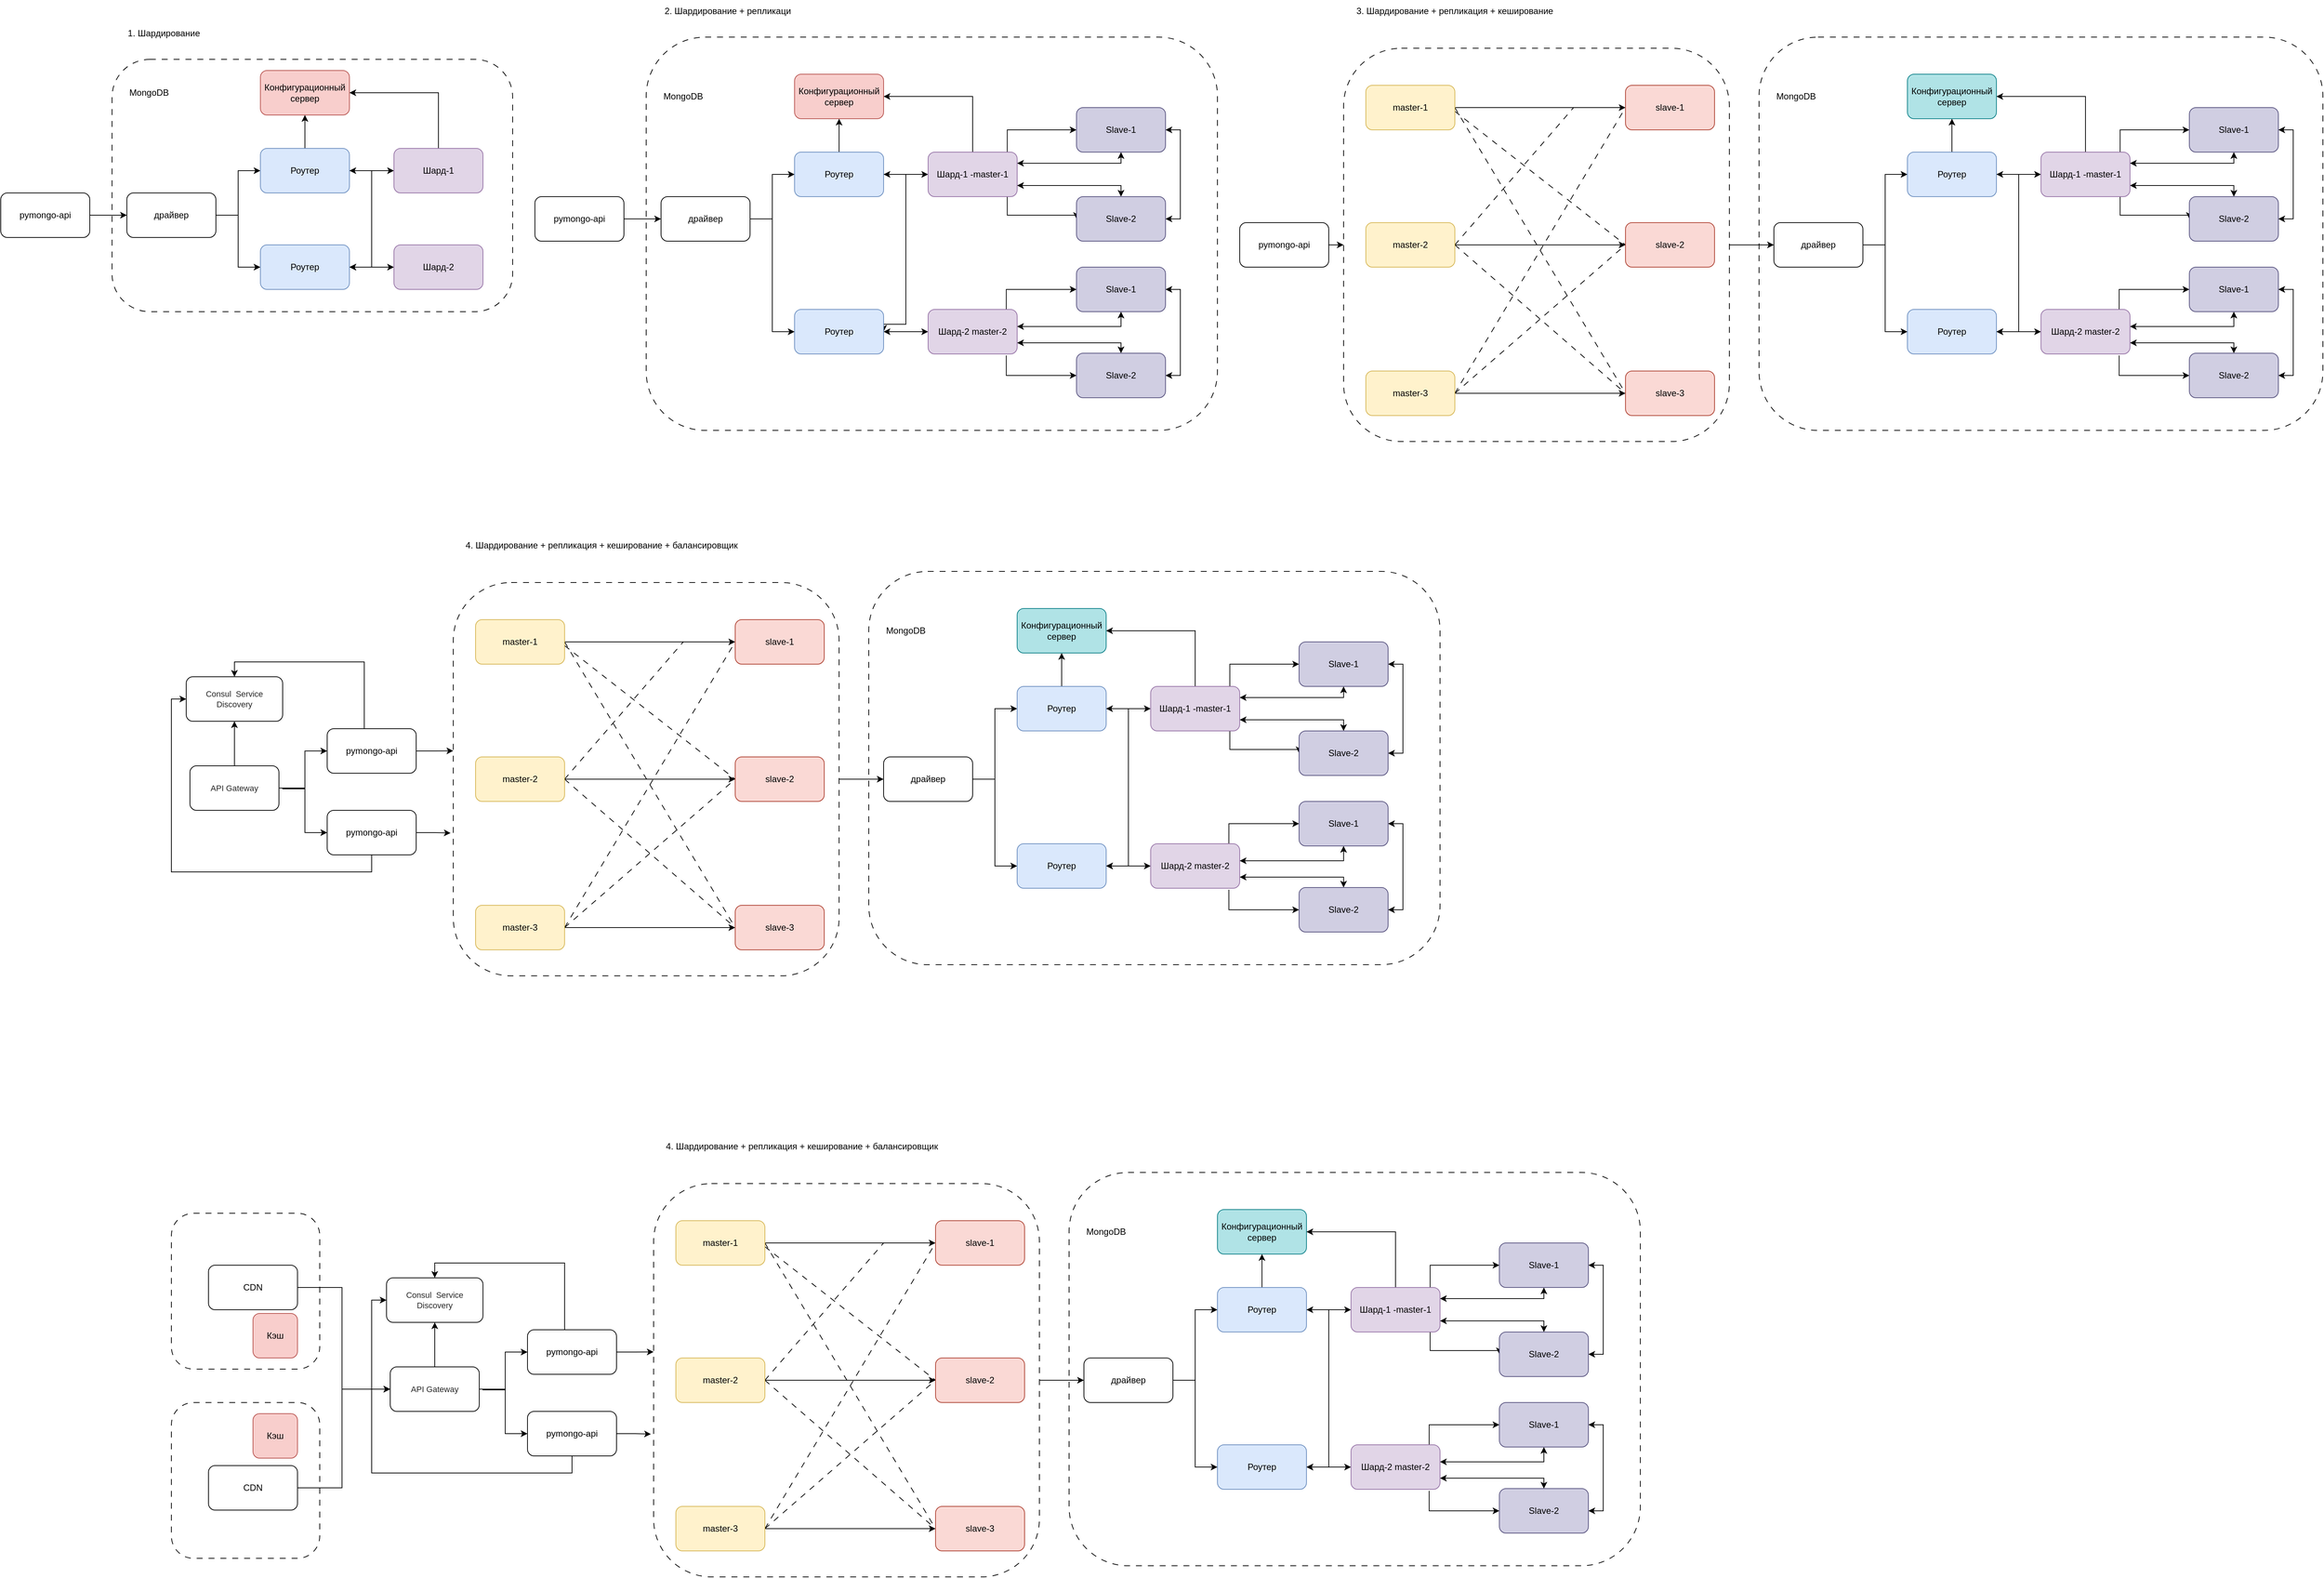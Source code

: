 <mxfile version="28.0.6">
  <diagram name="Page-1" id="-H_mtQnk-PTXWXPvYvuk">
    <mxGraphModel dx="5210" dy="3150" grid="1" gridSize="10" guides="1" tooltips="1" connect="1" arrows="1" fold="1" page="1" pageScale="1" pageWidth="1169" pageHeight="827" math="0" shadow="0">
      <root>
        <mxCell id="0" />
        <mxCell id="1" parent="0" />
        <mxCell id="wrTS2ag3K-Q0ujI1VsMi-19" value="" style="rounded=1;whiteSpace=wrap;html=1;fillColor=none;dashed=1;dashPattern=8 8;" parent="1" vertex="1">
          <mxGeometry x="870" y="110" width="770" height="530" as="geometry" />
        </mxCell>
        <mxCell id="wrTS2ag3K-Q0ujI1VsMi-2" value="" style="rounded=1;whiteSpace=wrap;html=1;fillColor=none;dashed=1;dashPattern=8 8;" parent="1" vertex="1">
          <mxGeometry x="150" y="140" width="540" height="340" as="geometry" />
        </mxCell>
        <mxCell id="zA23MoTUsTF4_91t8viU-3" value="pymongo-api" style="rounded=1;whiteSpace=wrap;html=1;" parent="1" vertex="1">
          <mxGeometry y="320" width="120" height="60" as="geometry" />
        </mxCell>
        <mxCell id="zA23MoTUsTF4_91t8viU-4" style="edgeStyle=orthogonalEdgeStyle;rounded=0;orthogonalLoop=1;jettySize=auto;html=1;exitX=1;exitY=0.5;exitDx=0;exitDy=0;entryX=0;entryY=0.5;entryDx=0;entryDy=0;" parent="1" source="wrTS2ag3K-Q0ujI1VsMi-7" target="wrTS2ag3K-Q0ujI1VsMi-4" edge="1">
          <mxGeometry relative="1" as="geometry">
            <mxPoint x="340" y="190" as="targetPoint" />
          </mxGeometry>
        </mxCell>
        <mxCell id="wrTS2ag3K-Q0ujI1VsMi-1" value="Конфигурационный сервер" style="rounded=1;whiteSpace=wrap;html=1;fillColor=#f8cecc;strokeColor=#b85450;" parent="1" vertex="1">
          <mxGeometry x="350" y="155" width="120" height="60" as="geometry" />
        </mxCell>
        <mxCell id="wrTS2ag3K-Q0ujI1VsMi-6" style="edgeStyle=orthogonalEdgeStyle;rounded=0;orthogonalLoop=1;jettySize=auto;html=1;exitX=1;exitY=0.5;exitDx=0;exitDy=0;entryX=1;entryY=0.5;entryDx=0;entryDy=0;" parent="1" source="wrTS2ag3K-Q0ujI1VsMi-4" target="wrTS2ag3K-Q0ujI1VsMi-5" edge="1">
          <mxGeometry relative="1" as="geometry">
            <mxPoint x="470" y="399" as="targetPoint" />
            <Array as="points">
              <mxPoint x="500" y="290" />
              <mxPoint x="500" y="420" />
            </Array>
          </mxGeometry>
        </mxCell>
        <mxCell id="wrTS2ag3K-Q0ujI1VsMi-18" style="edgeStyle=orthogonalEdgeStyle;rounded=0;orthogonalLoop=1;jettySize=auto;html=1;entryX=0.5;entryY=1;entryDx=0;entryDy=0;" parent="1" source="wrTS2ag3K-Q0ujI1VsMi-4" target="wrTS2ag3K-Q0ujI1VsMi-1" edge="1">
          <mxGeometry relative="1" as="geometry" />
        </mxCell>
        <mxCell id="wrTS2ag3K-Q0ujI1VsMi-4" value="Роутер" style="rounded=1;whiteSpace=wrap;html=1;fillColor=#dae8fc;strokeColor=#6c8ebf;" parent="1" vertex="1">
          <mxGeometry x="350" y="260" width="120" height="60" as="geometry" />
        </mxCell>
        <mxCell id="wrTS2ag3K-Q0ujI1VsMi-5" value="Роутер" style="rounded=1;whiteSpace=wrap;html=1;fillColor=#dae8fc;strokeColor=#6c8ebf;" parent="1" vertex="1">
          <mxGeometry x="350" y="390" width="120" height="60" as="geometry" />
        </mxCell>
        <mxCell id="wrTS2ag3K-Q0ujI1VsMi-9" value="MongoDB" style="text;html=1;align=center;verticalAlign=middle;whiteSpace=wrap;rounded=0;" parent="1" vertex="1">
          <mxGeometry x="170" y="170" width="60" height="30" as="geometry" />
        </mxCell>
        <mxCell id="wrTS2ag3K-Q0ujI1VsMi-10" value="" style="edgeStyle=orthogonalEdgeStyle;rounded=0;orthogonalLoop=1;jettySize=auto;html=1;exitX=1;exitY=0.5;exitDx=0;exitDy=0;entryX=0;entryY=0.5;entryDx=0;entryDy=0;entryPerimeter=0;" parent="1" source="zA23MoTUsTF4_91t8viU-3" target="wrTS2ag3K-Q0ujI1VsMi-7" edge="1">
          <mxGeometry relative="1" as="geometry">
            <mxPoint x="-10" y="324" as="sourcePoint" />
            <mxPoint x="340" y="190" as="targetPoint" />
          </mxGeometry>
        </mxCell>
        <mxCell id="wrTS2ag3K-Q0ujI1VsMi-11" style="edgeStyle=orthogonalEdgeStyle;rounded=0;orthogonalLoop=1;jettySize=auto;html=1;exitX=1;exitY=0.5;exitDx=0;exitDy=0;entryX=0;entryY=0.5;entryDx=0;entryDy=0;" parent="1" source="wrTS2ag3K-Q0ujI1VsMi-7" target="wrTS2ag3K-Q0ujI1VsMi-5" edge="1">
          <mxGeometry relative="1" as="geometry" />
        </mxCell>
        <mxCell id="wrTS2ag3K-Q0ujI1VsMi-7" value="драйвер" style="rounded=1;whiteSpace=wrap;html=1;" parent="1" vertex="1">
          <mxGeometry x="170" y="320" width="120" height="60" as="geometry" />
        </mxCell>
        <mxCell id="wrTS2ag3K-Q0ujI1VsMi-16" style="edgeStyle=orthogonalEdgeStyle;rounded=0;orthogonalLoop=1;jettySize=auto;html=1;entryX=1;entryY=0.5;entryDx=0;entryDy=0;startArrow=classic;startFill=1;" parent="1" source="wrTS2ag3K-Q0ujI1VsMi-12" target="wrTS2ag3K-Q0ujI1VsMi-4" edge="1">
          <mxGeometry relative="1" as="geometry" />
        </mxCell>
        <mxCell id="wrTS2ag3K-Q0ujI1VsMi-17" style="edgeStyle=orthogonalEdgeStyle;rounded=0;orthogonalLoop=1;jettySize=auto;html=1;exitX=0.5;exitY=0;exitDx=0;exitDy=0;entryX=1;entryY=0.5;entryDx=0;entryDy=0;" parent="1" source="wrTS2ag3K-Q0ujI1VsMi-12" target="wrTS2ag3K-Q0ujI1VsMi-1" edge="1">
          <mxGeometry relative="1" as="geometry" />
        </mxCell>
        <mxCell id="wrTS2ag3K-Q0ujI1VsMi-12" value="Шард-1" style="rounded=1;whiteSpace=wrap;html=1;fillColor=#e1d5e7;strokeColor=#9673a6;" parent="1" vertex="1">
          <mxGeometry x="530" y="260" width="120" height="60" as="geometry" />
        </mxCell>
        <mxCell id="wrTS2ag3K-Q0ujI1VsMi-15" style="edgeStyle=orthogonalEdgeStyle;rounded=0;orthogonalLoop=1;jettySize=auto;html=1;exitX=0;exitY=0.5;exitDx=0;exitDy=0;entryX=1;entryY=0.5;entryDx=0;entryDy=0;startArrow=classic;startFill=1;" parent="1" source="wrTS2ag3K-Q0ujI1VsMi-13" target="wrTS2ag3K-Q0ujI1VsMi-5" edge="1">
          <mxGeometry relative="1" as="geometry" />
        </mxCell>
        <mxCell id="wrTS2ag3K-Q0ujI1VsMi-13" value="Шард-2" style="rounded=1;whiteSpace=wrap;html=1;fillColor=#e1d5e7;strokeColor=#9673a6;" parent="1" vertex="1">
          <mxGeometry x="530" y="390" width="120" height="60" as="geometry" />
        </mxCell>
        <mxCell id="wrTS2ag3K-Q0ujI1VsMi-20" value="pymongo-api" style="rounded=1;whiteSpace=wrap;html=1;" parent="1" vertex="1">
          <mxGeometry x="720" y="325" width="120" height="60" as="geometry" />
        </mxCell>
        <mxCell id="wrTS2ag3K-Q0ujI1VsMi-21" style="edgeStyle=orthogonalEdgeStyle;rounded=0;orthogonalLoop=1;jettySize=auto;html=1;exitX=1;exitY=0.5;exitDx=0;exitDy=0;entryX=0;entryY=0.5;entryDx=0;entryDy=0;" parent="1" source="wrTS2ag3K-Q0ujI1VsMi-30" target="wrTS2ag3K-Q0ujI1VsMi-25" edge="1">
          <mxGeometry relative="1" as="geometry">
            <mxPoint x="1060" y="195" as="targetPoint" />
          </mxGeometry>
        </mxCell>
        <mxCell id="wrTS2ag3K-Q0ujI1VsMi-22" value="Конфигурационный сервер" style="rounded=1;whiteSpace=wrap;html=1;fillColor=#f8cecc;strokeColor=#b85450;" parent="1" vertex="1">
          <mxGeometry x="1070" y="160" width="120" height="60" as="geometry" />
        </mxCell>
        <mxCell id="wrTS2ag3K-Q0ujI1VsMi-23" style="edgeStyle=orthogonalEdgeStyle;rounded=0;orthogonalLoop=1;jettySize=auto;html=1;exitX=1;exitY=0.5;exitDx=0;exitDy=0;entryX=1;entryY=0.5;entryDx=0;entryDy=0;" parent="1" source="wrTS2ag3K-Q0ujI1VsMi-25" target="wrTS2ag3K-Q0ujI1VsMi-26" edge="1">
          <mxGeometry relative="1" as="geometry">
            <mxPoint x="1190" y="404" as="targetPoint" />
            <Array as="points">
              <mxPoint x="1220" y="295" />
              <mxPoint x="1220" y="497" />
            </Array>
          </mxGeometry>
        </mxCell>
        <mxCell id="wrTS2ag3K-Q0ujI1VsMi-24" style="edgeStyle=orthogonalEdgeStyle;rounded=0;orthogonalLoop=1;jettySize=auto;html=1;entryX=0.5;entryY=1;entryDx=0;entryDy=0;" parent="1" source="wrTS2ag3K-Q0ujI1VsMi-25" target="wrTS2ag3K-Q0ujI1VsMi-22" edge="1">
          <mxGeometry relative="1" as="geometry" />
        </mxCell>
        <mxCell id="wrTS2ag3K-Q0ujI1VsMi-25" value="Роутер" style="rounded=1;whiteSpace=wrap;html=1;fillColor=#dae8fc;strokeColor=#6c8ebf;" parent="1" vertex="1">
          <mxGeometry x="1070" y="265" width="120" height="60" as="geometry" />
        </mxCell>
        <mxCell id="wrTS2ag3K-Q0ujI1VsMi-26" value="Роутер" style="rounded=1;whiteSpace=wrap;html=1;fillColor=#dae8fc;strokeColor=#6c8ebf;" parent="1" vertex="1">
          <mxGeometry x="1070" y="477" width="120" height="60" as="geometry" />
        </mxCell>
        <mxCell id="wrTS2ag3K-Q0ujI1VsMi-27" value="MongoDB" style="text;html=1;align=center;verticalAlign=middle;whiteSpace=wrap;rounded=0;" parent="1" vertex="1">
          <mxGeometry x="890" y="175" width="60" height="30" as="geometry" />
        </mxCell>
        <mxCell id="wrTS2ag3K-Q0ujI1VsMi-28" value="" style="edgeStyle=orthogonalEdgeStyle;rounded=0;orthogonalLoop=1;jettySize=auto;html=1;exitX=1;exitY=0.5;exitDx=0;exitDy=0;entryX=0;entryY=0.5;entryDx=0;entryDy=0;entryPerimeter=0;" parent="1" source="wrTS2ag3K-Q0ujI1VsMi-20" target="wrTS2ag3K-Q0ujI1VsMi-30" edge="1">
          <mxGeometry relative="1" as="geometry">
            <mxPoint x="710" y="329" as="sourcePoint" />
            <mxPoint x="1060" y="195" as="targetPoint" />
          </mxGeometry>
        </mxCell>
        <mxCell id="wrTS2ag3K-Q0ujI1VsMi-29" style="edgeStyle=orthogonalEdgeStyle;rounded=0;orthogonalLoop=1;jettySize=auto;html=1;exitX=1;exitY=0.5;exitDx=0;exitDy=0;entryX=0;entryY=0.5;entryDx=0;entryDy=0;" parent="1" source="wrTS2ag3K-Q0ujI1VsMi-30" target="wrTS2ag3K-Q0ujI1VsMi-26" edge="1">
          <mxGeometry relative="1" as="geometry" />
        </mxCell>
        <mxCell id="wrTS2ag3K-Q0ujI1VsMi-30" value="драйвер" style="rounded=1;whiteSpace=wrap;html=1;" parent="1" vertex="1">
          <mxGeometry x="890" y="325" width="120" height="60" as="geometry" />
        </mxCell>
        <mxCell id="wrTS2ag3K-Q0ujI1VsMi-31" style="edgeStyle=orthogonalEdgeStyle;rounded=0;orthogonalLoop=1;jettySize=auto;html=1;entryX=1;entryY=0.5;entryDx=0;entryDy=0;startArrow=classic;startFill=1;" parent="1" source="wrTS2ag3K-Q0ujI1VsMi-33" target="wrTS2ag3K-Q0ujI1VsMi-25" edge="1">
          <mxGeometry relative="1" as="geometry" />
        </mxCell>
        <mxCell id="wrTS2ag3K-Q0ujI1VsMi-32" style="edgeStyle=orthogonalEdgeStyle;rounded=0;orthogonalLoop=1;jettySize=auto;html=1;exitX=0.5;exitY=0;exitDx=0;exitDy=0;entryX=1;entryY=0.5;entryDx=0;entryDy=0;" parent="1" source="wrTS2ag3K-Q0ujI1VsMi-33" target="wrTS2ag3K-Q0ujI1VsMi-22" edge="1">
          <mxGeometry relative="1" as="geometry" />
        </mxCell>
        <mxCell id="wrTS2ag3K-Q0ujI1VsMi-43" style="edgeStyle=orthogonalEdgeStyle;rounded=0;orthogonalLoop=1;jettySize=auto;html=1;entryX=0;entryY=0.5;entryDx=0;entryDy=0;exitX=0.889;exitY=0.022;exitDx=0;exitDy=0;exitPerimeter=0;" parent="1" source="wrTS2ag3K-Q0ujI1VsMi-33" target="wrTS2ag3K-Q0ujI1VsMi-41" edge="1">
          <mxGeometry relative="1" as="geometry">
            <Array as="points">
              <mxPoint x="1357" y="235" />
            </Array>
          </mxGeometry>
        </mxCell>
        <mxCell id="wrTS2ag3K-Q0ujI1VsMi-44" style="edgeStyle=orthogonalEdgeStyle;rounded=0;orthogonalLoop=1;jettySize=auto;html=1;entryX=0;entryY=0.5;entryDx=0;entryDy=0;exitX=0.889;exitY=0.978;exitDx=0;exitDy=0;exitPerimeter=0;" parent="1" source="wrTS2ag3K-Q0ujI1VsMi-33" target="wrTS2ag3K-Q0ujI1VsMi-42" edge="1">
          <mxGeometry relative="1" as="geometry">
            <Array as="points">
              <mxPoint x="1357" y="350" />
            </Array>
          </mxGeometry>
        </mxCell>
        <mxCell id="wrTS2ag3K-Q0ujI1VsMi-33" value="Шард-1 -master-1" style="rounded=1;whiteSpace=wrap;html=1;fillColor=#e1d5e7;strokeColor=#9673a6;" parent="1" vertex="1">
          <mxGeometry x="1250" y="265" width="120" height="60" as="geometry" />
        </mxCell>
        <mxCell id="wrTS2ag3K-Q0ujI1VsMi-34" style="edgeStyle=orthogonalEdgeStyle;rounded=0;orthogonalLoop=1;jettySize=auto;html=1;exitX=0;exitY=0.5;exitDx=0;exitDy=0;entryX=1;entryY=0.5;entryDx=0;entryDy=0;startArrow=classic;startFill=1;" parent="1" source="wrTS2ag3K-Q0ujI1VsMi-35" target="wrTS2ag3K-Q0ujI1VsMi-26" edge="1">
          <mxGeometry relative="1" as="geometry" />
        </mxCell>
        <mxCell id="wrTS2ag3K-Q0ujI1VsMi-39" style="edgeStyle=orthogonalEdgeStyle;rounded=0;orthogonalLoop=1;jettySize=auto;html=1;exitX=0.878;exitY=0.011;exitDx=0;exitDy=0;entryX=0;entryY=0.5;entryDx=0;entryDy=0;exitPerimeter=0;" parent="1" source="wrTS2ag3K-Q0ujI1VsMi-35" target="wrTS2ag3K-Q0ujI1VsMi-37" edge="1">
          <mxGeometry relative="1" as="geometry" />
        </mxCell>
        <mxCell id="wrTS2ag3K-Q0ujI1VsMi-40" style="edgeStyle=orthogonalEdgeStyle;rounded=0;orthogonalLoop=1;jettySize=auto;html=1;entryX=0;entryY=0.5;entryDx=0;entryDy=0;exitX=0.878;exitY=1.033;exitDx=0;exitDy=0;exitPerimeter=0;" parent="1" source="wrTS2ag3K-Q0ujI1VsMi-35" target="wrTS2ag3K-Q0ujI1VsMi-38" edge="1">
          <mxGeometry relative="1" as="geometry">
            <Array as="points">
              <mxPoint x="1355" y="566" />
            </Array>
          </mxGeometry>
        </mxCell>
        <mxCell id="wrTS2ag3K-Q0ujI1VsMi-35" value="Шард-2 master-2" style="rounded=1;whiteSpace=wrap;html=1;fillColor=#e1d5e7;strokeColor=#9673a6;" parent="1" vertex="1">
          <mxGeometry x="1250" y="477" width="120" height="60" as="geometry" />
        </mxCell>
        <mxCell id="wrTS2ag3K-Q0ujI1VsMi-70" style="edgeStyle=orthogonalEdgeStyle;rounded=0;orthogonalLoop=1;jettySize=auto;html=1;exitX=1;exitY=0.5;exitDx=0;exitDy=0;entryX=1;entryY=0.5;entryDx=0;entryDy=0;startArrow=classic;startFill=1;" parent="1" source="wrTS2ag3K-Q0ujI1VsMi-37" target="wrTS2ag3K-Q0ujI1VsMi-38" edge="1">
          <mxGeometry relative="1" as="geometry" />
        </mxCell>
        <mxCell id="wrTS2ag3K-Q0ujI1VsMi-73" style="edgeStyle=orthogonalEdgeStyle;rounded=0;orthogonalLoop=1;jettySize=auto;html=1;exitX=0.5;exitY=1;exitDx=0;exitDy=0;startArrow=classic;startFill=1;" parent="1" source="wrTS2ag3K-Q0ujI1VsMi-37" edge="1">
          <mxGeometry relative="1" as="geometry">
            <mxPoint x="1370" y="500" as="targetPoint" />
            <Array as="points">
              <mxPoint x="1510" y="500" />
              <mxPoint x="1370" y="500" />
            </Array>
          </mxGeometry>
        </mxCell>
        <mxCell id="wrTS2ag3K-Q0ujI1VsMi-37" value="Slave-1" style="rounded=1;whiteSpace=wrap;html=1;fillColor=#d0cee2;strokeColor=#56517e;" parent="1" vertex="1">
          <mxGeometry x="1450" y="420" width="120" height="60" as="geometry" />
        </mxCell>
        <mxCell id="wrTS2ag3K-Q0ujI1VsMi-72" style="edgeStyle=orthogonalEdgeStyle;rounded=0;orthogonalLoop=1;jettySize=auto;html=1;exitX=0.5;exitY=0;exitDx=0;exitDy=0;entryX=1;entryY=0.75;entryDx=0;entryDy=0;startArrow=classic;startFill=1;" parent="1" source="wrTS2ag3K-Q0ujI1VsMi-38" target="wrTS2ag3K-Q0ujI1VsMi-35" edge="1">
          <mxGeometry relative="1" as="geometry">
            <Array as="points">
              <mxPoint x="1510" y="522" />
            </Array>
          </mxGeometry>
        </mxCell>
        <mxCell id="wrTS2ag3K-Q0ujI1VsMi-38" value="Slave-2" style="rounded=1;whiteSpace=wrap;html=1;fillColor=#d0cee2;strokeColor=#56517e;" parent="1" vertex="1">
          <mxGeometry x="1450" y="536" width="120" height="60" as="geometry" />
        </mxCell>
        <mxCell id="wrTS2ag3K-Q0ujI1VsMi-71" style="edgeStyle=orthogonalEdgeStyle;rounded=0;orthogonalLoop=1;jettySize=auto;html=1;exitX=1;exitY=0.5;exitDx=0;exitDy=0;entryX=1;entryY=0.5;entryDx=0;entryDy=0;startArrow=classic;startFill=1;" parent="1" source="wrTS2ag3K-Q0ujI1VsMi-41" target="wrTS2ag3K-Q0ujI1VsMi-42" edge="1">
          <mxGeometry relative="1" as="geometry" />
        </mxCell>
        <mxCell id="wrTS2ag3K-Q0ujI1VsMi-75" style="edgeStyle=orthogonalEdgeStyle;rounded=0;orthogonalLoop=1;jettySize=auto;html=1;entryX=1;entryY=0.25;entryDx=0;entryDy=0;exitX=0.5;exitY=1;exitDx=0;exitDy=0;exitPerimeter=0;startArrow=classic;startFill=1;" parent="1" source="wrTS2ag3K-Q0ujI1VsMi-41" target="wrTS2ag3K-Q0ujI1VsMi-33" edge="1">
          <mxGeometry relative="1" as="geometry">
            <Array as="points">
              <mxPoint x="1510" y="280" />
            </Array>
          </mxGeometry>
        </mxCell>
        <mxCell id="wrTS2ag3K-Q0ujI1VsMi-41" value="Slave-1" style="rounded=1;whiteSpace=wrap;html=1;fillColor=#d0cee2;strokeColor=#56517e;" parent="1" vertex="1">
          <mxGeometry x="1450" y="205" width="120" height="60" as="geometry" />
        </mxCell>
        <mxCell id="wrTS2ag3K-Q0ujI1VsMi-76" style="edgeStyle=orthogonalEdgeStyle;rounded=0;orthogonalLoop=1;jettySize=auto;html=1;entryX=1;entryY=0.75;entryDx=0;entryDy=0;exitX=0.5;exitY=0;exitDx=0;exitDy=0;startArrow=classic;startFill=1;" parent="1" source="wrTS2ag3K-Q0ujI1VsMi-42" target="wrTS2ag3K-Q0ujI1VsMi-33" edge="1">
          <mxGeometry relative="1" as="geometry">
            <Array as="points">
              <mxPoint x="1510" y="310" />
            </Array>
          </mxGeometry>
        </mxCell>
        <mxCell id="wrTS2ag3K-Q0ujI1VsMi-42" value="Slave-2" style="rounded=1;whiteSpace=wrap;html=1;fillColor=#d0cee2;strokeColor=#56517e;" parent="1" vertex="1">
          <mxGeometry x="1450" y="325" width="120" height="60" as="geometry" />
        </mxCell>
        <mxCell id="wrTS2ag3K-Q0ujI1VsMi-77" value="" style="rounded=1;whiteSpace=wrap;html=1;fillColor=none;dashed=1;dashPattern=8 8;" parent="1" vertex="1">
          <mxGeometry x="2370" y="110" width="760" height="530" as="geometry" />
        </mxCell>
        <mxCell id="wrTS2ag3K-Q0ujI1VsMi-78" value="pymongo-api" style="rounded=1;whiteSpace=wrap;html=1;" parent="1" vertex="1">
          <mxGeometry x="1670" y="360" width="120" height="60" as="geometry" />
        </mxCell>
        <mxCell id="wrTS2ag3K-Q0ujI1VsMi-79" style="edgeStyle=orthogonalEdgeStyle;rounded=0;orthogonalLoop=1;jettySize=auto;html=1;exitX=1;exitY=0.5;exitDx=0;exitDy=0;entryX=0;entryY=0.5;entryDx=0;entryDy=0;" parent="1" source="wrTS2ag3K-Q0ujI1VsMi-88" target="wrTS2ag3K-Q0ujI1VsMi-83" edge="1">
          <mxGeometry relative="1" as="geometry">
            <mxPoint x="2560" y="195" as="targetPoint" />
          </mxGeometry>
        </mxCell>
        <mxCell id="wrTS2ag3K-Q0ujI1VsMi-80" value="Конфигурационный сервер" style="rounded=1;whiteSpace=wrap;html=1;fillColor=#b0e3e6;strokeColor=#0e8088;" parent="1" vertex="1">
          <mxGeometry x="2570" y="160" width="120" height="60" as="geometry" />
        </mxCell>
        <mxCell id="wrTS2ag3K-Q0ujI1VsMi-81" style="edgeStyle=orthogonalEdgeStyle;rounded=0;orthogonalLoop=1;jettySize=auto;html=1;exitX=1;exitY=0.5;exitDx=0;exitDy=0;entryX=1;entryY=0.5;entryDx=0;entryDy=0;" parent="1" source="wrTS2ag3K-Q0ujI1VsMi-83" target="wrTS2ag3K-Q0ujI1VsMi-84" edge="1">
          <mxGeometry relative="1" as="geometry">
            <mxPoint x="2690" y="404" as="targetPoint" />
            <Array as="points">
              <mxPoint x="2720" y="295" />
              <mxPoint x="2720" y="507" />
            </Array>
          </mxGeometry>
        </mxCell>
        <mxCell id="wrTS2ag3K-Q0ujI1VsMi-82" style="edgeStyle=orthogonalEdgeStyle;rounded=0;orthogonalLoop=1;jettySize=auto;html=1;entryX=0.5;entryY=1;entryDx=0;entryDy=0;" parent="1" source="wrTS2ag3K-Q0ujI1VsMi-83" target="wrTS2ag3K-Q0ujI1VsMi-80" edge="1">
          <mxGeometry relative="1" as="geometry" />
        </mxCell>
        <mxCell id="wrTS2ag3K-Q0ujI1VsMi-83" value="Роутер" style="rounded=1;whiteSpace=wrap;html=1;fillColor=#dae8fc;strokeColor=#6c8ebf;" parent="1" vertex="1">
          <mxGeometry x="2570" y="265" width="120" height="60" as="geometry" />
        </mxCell>
        <mxCell id="wrTS2ag3K-Q0ujI1VsMi-84" value="Роутер" style="rounded=1;whiteSpace=wrap;html=1;fillColor=#dae8fc;strokeColor=#6c8ebf;" parent="1" vertex="1">
          <mxGeometry x="2570" y="477" width="120" height="60" as="geometry" />
        </mxCell>
        <mxCell id="wrTS2ag3K-Q0ujI1VsMi-85" value="MongoDB" style="text;html=1;align=center;verticalAlign=middle;whiteSpace=wrap;rounded=0;" parent="1" vertex="1">
          <mxGeometry x="2390" y="175" width="60" height="30" as="geometry" />
        </mxCell>
        <mxCell id="wrTS2ag3K-Q0ujI1VsMi-86" value="" style="edgeStyle=orthogonalEdgeStyle;rounded=0;orthogonalLoop=1;jettySize=auto;html=1;exitX=1;exitY=0.5;exitDx=0;exitDy=0;entryX=0;entryY=0.5;entryDx=0;entryDy=0;" parent="1" source="wrTS2ag3K-Q0ujI1VsMi-78" target="wrTS2ag3K-Q0ujI1VsMi-112" edge="1">
          <mxGeometry relative="1" as="geometry">
            <mxPoint x="1660" y="359" as="sourcePoint" />
            <mxPoint x="2010" y="225" as="targetPoint" />
          </mxGeometry>
        </mxCell>
        <mxCell id="wrTS2ag3K-Q0ujI1VsMi-87" style="edgeStyle=orthogonalEdgeStyle;rounded=0;orthogonalLoop=1;jettySize=auto;html=1;exitX=1;exitY=0.5;exitDx=0;exitDy=0;entryX=0;entryY=0.5;entryDx=0;entryDy=0;" parent="1" source="wrTS2ag3K-Q0ujI1VsMi-88" target="wrTS2ag3K-Q0ujI1VsMi-84" edge="1">
          <mxGeometry relative="1" as="geometry" />
        </mxCell>
        <mxCell id="wrTS2ag3K-Q0ujI1VsMi-88" value="драйвер" style="rounded=1;whiteSpace=wrap;html=1;" parent="1" vertex="1">
          <mxGeometry x="2390" y="360" width="120" height="60" as="geometry" />
        </mxCell>
        <mxCell id="wrTS2ag3K-Q0ujI1VsMi-89" style="edgeStyle=orthogonalEdgeStyle;rounded=0;orthogonalLoop=1;jettySize=auto;html=1;entryX=1;entryY=0.5;entryDx=0;entryDy=0;startArrow=classic;startFill=1;" parent="1" source="wrTS2ag3K-Q0ujI1VsMi-93" target="wrTS2ag3K-Q0ujI1VsMi-83" edge="1">
          <mxGeometry relative="1" as="geometry" />
        </mxCell>
        <mxCell id="wrTS2ag3K-Q0ujI1VsMi-90" style="edgeStyle=orthogonalEdgeStyle;rounded=0;orthogonalLoop=1;jettySize=auto;html=1;exitX=0.5;exitY=0;exitDx=0;exitDy=0;entryX=1;entryY=0.5;entryDx=0;entryDy=0;" parent="1" source="wrTS2ag3K-Q0ujI1VsMi-93" target="wrTS2ag3K-Q0ujI1VsMi-80" edge="1">
          <mxGeometry relative="1" as="geometry" />
        </mxCell>
        <mxCell id="wrTS2ag3K-Q0ujI1VsMi-91" style="edgeStyle=orthogonalEdgeStyle;rounded=0;orthogonalLoop=1;jettySize=auto;html=1;entryX=0;entryY=0.5;entryDx=0;entryDy=0;exitX=0.889;exitY=0.022;exitDx=0;exitDy=0;exitPerimeter=0;" parent="1" source="wrTS2ag3K-Q0ujI1VsMi-93" target="wrTS2ag3K-Q0ujI1VsMi-105" edge="1">
          <mxGeometry relative="1" as="geometry">
            <Array as="points">
              <mxPoint x="2857" y="235" />
            </Array>
          </mxGeometry>
        </mxCell>
        <mxCell id="wrTS2ag3K-Q0ujI1VsMi-92" style="edgeStyle=orthogonalEdgeStyle;rounded=0;orthogonalLoop=1;jettySize=auto;html=1;entryX=0;entryY=0.5;entryDx=0;entryDy=0;exitX=0.889;exitY=0.978;exitDx=0;exitDy=0;exitPerimeter=0;" parent="1" source="wrTS2ag3K-Q0ujI1VsMi-93" target="wrTS2ag3K-Q0ujI1VsMi-107" edge="1">
          <mxGeometry relative="1" as="geometry">
            <Array as="points">
              <mxPoint x="2857" y="350" />
            </Array>
          </mxGeometry>
        </mxCell>
        <mxCell id="wrTS2ag3K-Q0ujI1VsMi-93" value="Шард-1 -master-1" style="rounded=1;whiteSpace=wrap;html=1;fillColor=#e1d5e7;strokeColor=#9673a6;" parent="1" vertex="1">
          <mxGeometry x="2750" y="265" width="120" height="60" as="geometry" />
        </mxCell>
        <mxCell id="wrTS2ag3K-Q0ujI1VsMi-94" style="edgeStyle=orthogonalEdgeStyle;rounded=0;orthogonalLoop=1;jettySize=auto;html=1;exitX=0;exitY=0.5;exitDx=0;exitDy=0;entryX=1;entryY=0.5;entryDx=0;entryDy=0;startArrow=classic;startFill=1;" parent="1" source="wrTS2ag3K-Q0ujI1VsMi-97" target="wrTS2ag3K-Q0ujI1VsMi-84" edge="1">
          <mxGeometry relative="1" as="geometry" />
        </mxCell>
        <mxCell id="wrTS2ag3K-Q0ujI1VsMi-95" style="edgeStyle=orthogonalEdgeStyle;rounded=0;orthogonalLoop=1;jettySize=auto;html=1;exitX=0.878;exitY=0.011;exitDx=0;exitDy=0;entryX=0;entryY=0.5;entryDx=0;entryDy=0;exitPerimeter=0;" parent="1" source="wrTS2ag3K-Q0ujI1VsMi-97" target="wrTS2ag3K-Q0ujI1VsMi-100" edge="1">
          <mxGeometry relative="1" as="geometry" />
        </mxCell>
        <mxCell id="wrTS2ag3K-Q0ujI1VsMi-96" style="edgeStyle=orthogonalEdgeStyle;rounded=0;orthogonalLoop=1;jettySize=auto;html=1;entryX=0;entryY=0.5;entryDx=0;entryDy=0;exitX=0.878;exitY=1.033;exitDx=0;exitDy=0;exitPerimeter=0;" parent="1" source="wrTS2ag3K-Q0ujI1VsMi-97" target="wrTS2ag3K-Q0ujI1VsMi-102" edge="1">
          <mxGeometry relative="1" as="geometry">
            <Array as="points">
              <mxPoint x="2855" y="566" />
            </Array>
          </mxGeometry>
        </mxCell>
        <mxCell id="wrTS2ag3K-Q0ujI1VsMi-97" value="Шард-2 master-2" style="rounded=1;whiteSpace=wrap;html=1;fillColor=#e1d5e7;strokeColor=#9673a6;" parent="1" vertex="1">
          <mxGeometry x="2750" y="477" width="120" height="60" as="geometry" />
        </mxCell>
        <mxCell id="wrTS2ag3K-Q0ujI1VsMi-98" style="edgeStyle=orthogonalEdgeStyle;rounded=0;orthogonalLoop=1;jettySize=auto;html=1;exitX=1;exitY=0.5;exitDx=0;exitDy=0;entryX=1;entryY=0.5;entryDx=0;entryDy=0;startArrow=classic;startFill=1;" parent="1" source="wrTS2ag3K-Q0ujI1VsMi-100" target="wrTS2ag3K-Q0ujI1VsMi-102" edge="1">
          <mxGeometry relative="1" as="geometry" />
        </mxCell>
        <mxCell id="wrTS2ag3K-Q0ujI1VsMi-99" style="edgeStyle=orthogonalEdgeStyle;rounded=0;orthogonalLoop=1;jettySize=auto;html=1;exitX=0.5;exitY=1;exitDx=0;exitDy=0;startArrow=classic;startFill=1;" parent="1" source="wrTS2ag3K-Q0ujI1VsMi-100" edge="1">
          <mxGeometry relative="1" as="geometry">
            <mxPoint x="2870" y="500" as="targetPoint" />
            <Array as="points">
              <mxPoint x="3010" y="500" />
              <mxPoint x="2870" y="500" />
            </Array>
          </mxGeometry>
        </mxCell>
        <mxCell id="wrTS2ag3K-Q0ujI1VsMi-100" value="Slave-1" style="rounded=1;whiteSpace=wrap;html=1;fillColor=#d0cee2;strokeColor=#56517e;" parent="1" vertex="1">
          <mxGeometry x="2950" y="420" width="120" height="60" as="geometry" />
        </mxCell>
        <mxCell id="wrTS2ag3K-Q0ujI1VsMi-101" style="edgeStyle=orthogonalEdgeStyle;rounded=0;orthogonalLoop=1;jettySize=auto;html=1;exitX=0.5;exitY=0;exitDx=0;exitDy=0;entryX=1;entryY=0.75;entryDx=0;entryDy=0;startArrow=classic;startFill=1;" parent="1" source="wrTS2ag3K-Q0ujI1VsMi-102" target="wrTS2ag3K-Q0ujI1VsMi-97" edge="1">
          <mxGeometry relative="1" as="geometry">
            <Array as="points">
              <mxPoint x="3010" y="522" />
            </Array>
          </mxGeometry>
        </mxCell>
        <mxCell id="wrTS2ag3K-Q0ujI1VsMi-102" value="Slave-2" style="rounded=1;whiteSpace=wrap;html=1;fillColor=#d0cee2;strokeColor=#56517e;" parent="1" vertex="1">
          <mxGeometry x="2950" y="536" width="120" height="60" as="geometry" />
        </mxCell>
        <mxCell id="wrTS2ag3K-Q0ujI1VsMi-103" style="edgeStyle=orthogonalEdgeStyle;rounded=0;orthogonalLoop=1;jettySize=auto;html=1;exitX=1;exitY=0.5;exitDx=0;exitDy=0;entryX=1;entryY=0.5;entryDx=0;entryDy=0;startArrow=classic;startFill=1;" parent="1" source="wrTS2ag3K-Q0ujI1VsMi-105" target="wrTS2ag3K-Q0ujI1VsMi-107" edge="1">
          <mxGeometry relative="1" as="geometry" />
        </mxCell>
        <mxCell id="wrTS2ag3K-Q0ujI1VsMi-104" style="edgeStyle=orthogonalEdgeStyle;rounded=0;orthogonalLoop=1;jettySize=auto;html=1;entryX=1;entryY=0.25;entryDx=0;entryDy=0;exitX=0.5;exitY=1;exitDx=0;exitDy=0;exitPerimeter=0;startArrow=classic;startFill=1;" parent="1" source="wrTS2ag3K-Q0ujI1VsMi-105" target="wrTS2ag3K-Q0ujI1VsMi-93" edge="1">
          <mxGeometry relative="1" as="geometry">
            <Array as="points">
              <mxPoint x="3010" y="280" />
            </Array>
          </mxGeometry>
        </mxCell>
        <mxCell id="wrTS2ag3K-Q0ujI1VsMi-105" value="Slave-1" style="rounded=1;whiteSpace=wrap;html=1;fillColor=#d0cee2;strokeColor=#56517e;" parent="1" vertex="1">
          <mxGeometry x="2950" y="205" width="120" height="60" as="geometry" />
        </mxCell>
        <mxCell id="wrTS2ag3K-Q0ujI1VsMi-106" style="edgeStyle=orthogonalEdgeStyle;rounded=0;orthogonalLoop=1;jettySize=auto;html=1;entryX=1;entryY=0.75;entryDx=0;entryDy=0;exitX=0.5;exitY=0;exitDx=0;exitDy=0;startArrow=classic;startFill=1;" parent="1" source="wrTS2ag3K-Q0ujI1VsMi-107" target="wrTS2ag3K-Q0ujI1VsMi-93" edge="1">
          <mxGeometry relative="1" as="geometry">
            <Array as="points">
              <mxPoint x="3010" y="310" />
            </Array>
          </mxGeometry>
        </mxCell>
        <mxCell id="wrTS2ag3K-Q0ujI1VsMi-107" value="Slave-2" style="rounded=1;whiteSpace=wrap;html=1;fillColor=#d0cee2;strokeColor=#56517e;" parent="1" vertex="1">
          <mxGeometry x="2950" y="325" width="120" height="60" as="geometry" />
        </mxCell>
        <mxCell id="wrTS2ag3K-Q0ujI1VsMi-130" style="edgeStyle=orthogonalEdgeStyle;rounded=0;orthogonalLoop=1;jettySize=auto;html=1;exitX=1;exitY=0.5;exitDx=0;exitDy=0;entryX=0;entryY=0.5;entryDx=0;entryDy=0;" parent="1" source="wrTS2ag3K-Q0ujI1VsMi-112" target="wrTS2ag3K-Q0ujI1VsMi-88" edge="1">
          <mxGeometry relative="1" as="geometry" />
        </mxCell>
        <mxCell id="wrTS2ag3K-Q0ujI1VsMi-112" value="" style="rounded=1;whiteSpace=wrap;html=1;fillColor=none;dashed=1;dashPattern=8 8;" parent="1" vertex="1">
          <mxGeometry x="1810" y="125" width="520" height="530" as="geometry" />
        </mxCell>
        <mxCell id="wrTS2ag3K-Q0ujI1VsMi-122" style="edgeStyle=orthogonalEdgeStyle;rounded=0;orthogonalLoop=1;jettySize=auto;html=1;exitX=1;exitY=0.5;exitDx=0;exitDy=0;entryX=0;entryY=0.5;entryDx=0;entryDy=0;" parent="1" source="wrTS2ag3K-Q0ujI1VsMi-113" target="wrTS2ag3K-Q0ujI1VsMi-117" edge="1">
          <mxGeometry relative="1" as="geometry" />
        </mxCell>
        <mxCell id="wrTS2ag3K-Q0ujI1VsMi-124" style="rounded=0;orthogonalLoop=1;jettySize=auto;html=1;elbow=vertical;endArrow=none;endFill=0;dashed=1;dashPattern=8 8;" parent="1" edge="1">
          <mxGeometry relative="1" as="geometry">
            <mxPoint x="1960" y="210" as="sourcePoint" />
            <mxPoint x="2190" y="390" as="targetPoint" />
          </mxGeometry>
        </mxCell>
        <mxCell id="wrTS2ag3K-Q0ujI1VsMi-125" style="rounded=0;orthogonalLoop=1;jettySize=auto;html=1;exitX=1;exitY=0.5;exitDx=0;exitDy=0;dashed=1;dashPattern=8 8;strokeColor=default;align=center;verticalAlign=middle;fontFamily=Helvetica;fontSize=11;fontColor=default;labelBackgroundColor=default;elbow=vertical;endArrow=none;endFill=0;" parent="1" source="wrTS2ag3K-Q0ujI1VsMi-113" edge="1">
          <mxGeometry relative="1" as="geometry">
            <mxPoint x="2190" y="590" as="targetPoint" />
          </mxGeometry>
        </mxCell>
        <mxCell id="wrTS2ag3K-Q0ujI1VsMi-113" value="master-1" style="rounded=1;whiteSpace=wrap;html=1;fillColor=#fff2cc;strokeColor=#d6b656;" parent="1" vertex="1">
          <mxGeometry x="1840" y="175" width="120" height="60" as="geometry" />
        </mxCell>
        <mxCell id="wrTS2ag3K-Q0ujI1VsMi-121" style="edgeStyle=orthogonalEdgeStyle;rounded=0;orthogonalLoop=1;jettySize=auto;html=1;exitX=1;exitY=0.5;exitDx=0;exitDy=0;entryX=0;entryY=0.5;entryDx=0;entryDy=0;" parent="1" source="wrTS2ag3K-Q0ujI1VsMi-115" target="wrTS2ag3K-Q0ujI1VsMi-118" edge="1">
          <mxGeometry relative="1" as="geometry" />
        </mxCell>
        <mxCell id="wrTS2ag3K-Q0ujI1VsMi-126" style="rounded=0;orthogonalLoop=1;jettySize=auto;html=1;exitX=1;exitY=0.5;exitDx=0;exitDy=0;dashed=1;dashPattern=8 8;strokeColor=default;align=center;verticalAlign=middle;fontFamily=Helvetica;fontSize=11;fontColor=default;labelBackgroundColor=default;elbow=vertical;endArrow=none;endFill=0;" parent="1" source="wrTS2ag3K-Q0ujI1VsMi-115" edge="1">
          <mxGeometry relative="1" as="geometry">
            <mxPoint x="2120" y="205" as="targetPoint" />
          </mxGeometry>
        </mxCell>
        <mxCell id="wrTS2ag3K-Q0ujI1VsMi-127" style="rounded=0;orthogonalLoop=1;jettySize=auto;html=1;exitX=1;exitY=0.5;exitDx=0;exitDy=0;entryX=0;entryY=0.5;entryDx=0;entryDy=0;dashed=1;dashPattern=8 8;strokeColor=default;align=center;verticalAlign=middle;fontFamily=Helvetica;fontSize=11;fontColor=default;labelBackgroundColor=default;elbow=vertical;endArrow=none;endFill=0;" parent="1" source="wrTS2ag3K-Q0ujI1VsMi-115" target="wrTS2ag3K-Q0ujI1VsMi-119" edge="1">
          <mxGeometry relative="1" as="geometry" />
        </mxCell>
        <mxCell id="wrTS2ag3K-Q0ujI1VsMi-115" value="master-2" style="rounded=1;whiteSpace=wrap;html=1;fillColor=#fff2cc;strokeColor=#d6b656;" parent="1" vertex="1">
          <mxGeometry x="1840" y="360" width="120" height="60" as="geometry" />
        </mxCell>
        <mxCell id="wrTS2ag3K-Q0ujI1VsMi-120" style="edgeStyle=orthogonalEdgeStyle;rounded=0;orthogonalLoop=1;jettySize=auto;html=1;entryX=0;entryY=0.5;entryDx=0;entryDy=0;" parent="1" source="wrTS2ag3K-Q0ujI1VsMi-116" target="wrTS2ag3K-Q0ujI1VsMi-119" edge="1">
          <mxGeometry relative="1" as="geometry" />
        </mxCell>
        <mxCell id="wrTS2ag3K-Q0ujI1VsMi-128" style="rounded=0;orthogonalLoop=1;jettySize=auto;html=1;exitX=1;exitY=0.5;exitDx=0;exitDy=0;entryX=0;entryY=0.5;entryDx=0;entryDy=0;dashed=1;dashPattern=8 8;strokeColor=default;align=center;verticalAlign=middle;fontFamily=Helvetica;fontSize=11;fontColor=default;labelBackgroundColor=default;elbow=vertical;endArrow=none;endFill=0;" parent="1" source="wrTS2ag3K-Q0ujI1VsMi-116" target="wrTS2ag3K-Q0ujI1VsMi-117" edge="1">
          <mxGeometry relative="1" as="geometry" />
        </mxCell>
        <mxCell id="wrTS2ag3K-Q0ujI1VsMi-129" style="rounded=0;orthogonalLoop=1;jettySize=auto;html=1;exitX=1;exitY=0.5;exitDx=0;exitDy=0;dashed=1;dashPattern=8 8;strokeColor=default;align=center;verticalAlign=middle;fontFamily=Helvetica;fontSize=11;fontColor=default;labelBackgroundColor=default;elbow=vertical;endArrow=none;endFill=0;" parent="1" source="wrTS2ag3K-Q0ujI1VsMi-116" edge="1">
          <mxGeometry relative="1" as="geometry">
            <mxPoint x="2190" y="390" as="targetPoint" />
          </mxGeometry>
        </mxCell>
        <mxCell id="wrTS2ag3K-Q0ujI1VsMi-116" value="master-3" style="rounded=1;whiteSpace=wrap;html=1;fillColor=#fff2cc;strokeColor=#d6b656;" parent="1" vertex="1">
          <mxGeometry x="1840" y="560" width="120" height="60" as="geometry" />
        </mxCell>
        <mxCell id="wrTS2ag3K-Q0ujI1VsMi-117" value="slave-1" style="rounded=1;whiteSpace=wrap;html=1;fillColor=#fad9d5;strokeColor=#ae4132;" parent="1" vertex="1">
          <mxGeometry x="2190" y="175" width="120" height="60" as="geometry" />
        </mxCell>
        <mxCell id="wrTS2ag3K-Q0ujI1VsMi-118" value="slave-2" style="rounded=1;whiteSpace=wrap;html=1;fillColor=#fad9d5;strokeColor=#ae4132;" parent="1" vertex="1">
          <mxGeometry x="2190" y="360" width="120" height="60" as="geometry" />
        </mxCell>
        <mxCell id="wrTS2ag3K-Q0ujI1VsMi-119" value="slave-3" style="rounded=1;whiteSpace=wrap;html=1;fillColor=#fad9d5;strokeColor=#ae4132;" parent="1" vertex="1">
          <mxGeometry x="2190" y="560" width="120" height="60" as="geometry" />
        </mxCell>
        <mxCell id="CE85aHW4UeeK2Uq5dfhT-1" value="1. Шардирование" style="text;html=1;align=center;verticalAlign=middle;whiteSpace=wrap;rounded=0;" parent="1" vertex="1">
          <mxGeometry x="160" y="90" width="120" height="30" as="geometry" />
        </mxCell>
        <mxCell id="CE85aHW4UeeK2Uq5dfhT-2" value="2. Шардирование + репликаци" style="text;html=1;align=center;verticalAlign=middle;whiteSpace=wrap;rounded=0;" parent="1" vertex="1">
          <mxGeometry x="880" y="60" width="200" height="30" as="geometry" />
        </mxCell>
        <mxCell id="CE85aHW4UeeK2Uq5dfhT-3" value="3. Шардирование + репликация + кеширование" style="text;html=1;align=center;verticalAlign=middle;whiteSpace=wrap;rounded=0;" parent="1" vertex="1">
          <mxGeometry x="1820" y="60" width="280" height="30" as="geometry" />
        </mxCell>
        <mxCell id="hGKV6Kt3uzLyQbw3hUwE-1" value="" style="rounded=1;whiteSpace=wrap;html=1;fillColor=none;dashed=1;dashPattern=8 8;" vertex="1" parent="1">
          <mxGeometry x="1170" y="830" width="770" height="530" as="geometry" />
        </mxCell>
        <mxCell id="hGKV6Kt3uzLyQbw3hUwE-2" style="edgeStyle=orthogonalEdgeStyle;rounded=0;orthogonalLoop=1;jettySize=auto;html=1;entryX=0.5;entryY=0;entryDx=0;entryDy=0;" edge="1" parent="1" source="hGKV6Kt3uzLyQbw3hUwE-3" target="hGKV6Kt3uzLyQbw3hUwE-54">
          <mxGeometry relative="1" as="geometry">
            <Array as="points">
              <mxPoint x="490" y="952" />
              <mxPoint x="315" y="952" />
            </Array>
          </mxGeometry>
        </mxCell>
        <mxCell id="hGKV6Kt3uzLyQbw3hUwE-3" value="pymongo-api" style="rounded=1;whiteSpace=wrap;html=1;" vertex="1" parent="1">
          <mxGeometry x="440" y="1042" width="120" height="60" as="geometry" />
        </mxCell>
        <mxCell id="hGKV6Kt3uzLyQbw3hUwE-4" style="edgeStyle=orthogonalEdgeStyle;rounded=0;orthogonalLoop=1;jettySize=auto;html=1;exitX=1;exitY=0.5;exitDx=0;exitDy=0;entryX=0;entryY=0.5;entryDx=0;entryDy=0;" edge="1" parent="1" source="hGKV6Kt3uzLyQbw3hUwE-12" target="hGKV6Kt3uzLyQbw3hUwE-8">
          <mxGeometry relative="1" as="geometry">
            <mxPoint x="1360" y="915" as="targetPoint" />
          </mxGeometry>
        </mxCell>
        <mxCell id="hGKV6Kt3uzLyQbw3hUwE-5" value="Конфигурационный сервер" style="rounded=1;whiteSpace=wrap;html=1;fillColor=#b0e3e6;strokeColor=#0e8088;" vertex="1" parent="1">
          <mxGeometry x="1370" y="880" width="120" height="60" as="geometry" />
        </mxCell>
        <mxCell id="hGKV6Kt3uzLyQbw3hUwE-6" style="edgeStyle=orthogonalEdgeStyle;rounded=0;orthogonalLoop=1;jettySize=auto;html=1;exitX=1;exitY=0.5;exitDx=0;exitDy=0;entryX=1;entryY=0.5;entryDx=0;entryDy=0;" edge="1" parent="1" source="hGKV6Kt3uzLyQbw3hUwE-8" target="hGKV6Kt3uzLyQbw3hUwE-9">
          <mxGeometry relative="1" as="geometry">
            <mxPoint x="1490" y="1124" as="targetPoint" />
            <Array as="points">
              <mxPoint x="1520" y="1015" />
              <mxPoint x="1520" y="1227" />
            </Array>
          </mxGeometry>
        </mxCell>
        <mxCell id="hGKV6Kt3uzLyQbw3hUwE-7" style="edgeStyle=orthogonalEdgeStyle;rounded=0;orthogonalLoop=1;jettySize=auto;html=1;entryX=0.5;entryY=1;entryDx=0;entryDy=0;" edge="1" parent="1" source="hGKV6Kt3uzLyQbw3hUwE-8" target="hGKV6Kt3uzLyQbw3hUwE-5">
          <mxGeometry relative="1" as="geometry" />
        </mxCell>
        <mxCell id="hGKV6Kt3uzLyQbw3hUwE-8" value="Роутер" style="rounded=1;whiteSpace=wrap;html=1;fillColor=#dae8fc;strokeColor=#6c8ebf;" vertex="1" parent="1">
          <mxGeometry x="1370" y="985" width="120" height="60" as="geometry" />
        </mxCell>
        <mxCell id="hGKV6Kt3uzLyQbw3hUwE-9" value="Роутер" style="rounded=1;whiteSpace=wrap;html=1;fillColor=#dae8fc;strokeColor=#6c8ebf;" vertex="1" parent="1">
          <mxGeometry x="1370" y="1197" width="120" height="60" as="geometry" />
        </mxCell>
        <mxCell id="hGKV6Kt3uzLyQbw3hUwE-10" value="MongoDB" style="text;html=1;align=center;verticalAlign=middle;whiteSpace=wrap;rounded=0;" vertex="1" parent="1">
          <mxGeometry x="1190" y="895" width="60" height="30" as="geometry" />
        </mxCell>
        <mxCell id="hGKV6Kt3uzLyQbw3hUwE-11" style="edgeStyle=orthogonalEdgeStyle;rounded=0;orthogonalLoop=1;jettySize=auto;html=1;exitX=1;exitY=0.5;exitDx=0;exitDy=0;entryX=0;entryY=0.5;entryDx=0;entryDy=0;" edge="1" parent="1" source="hGKV6Kt3uzLyQbw3hUwE-12" target="hGKV6Kt3uzLyQbw3hUwE-9">
          <mxGeometry relative="1" as="geometry" />
        </mxCell>
        <mxCell id="hGKV6Kt3uzLyQbw3hUwE-12" value="драйвер" style="rounded=1;whiteSpace=wrap;html=1;" vertex="1" parent="1">
          <mxGeometry x="1190" y="1080" width="120" height="60" as="geometry" />
        </mxCell>
        <mxCell id="hGKV6Kt3uzLyQbw3hUwE-13" style="edgeStyle=orthogonalEdgeStyle;rounded=0;orthogonalLoop=1;jettySize=auto;html=1;entryX=1;entryY=0.5;entryDx=0;entryDy=0;startArrow=classic;startFill=1;" edge="1" parent="1" source="hGKV6Kt3uzLyQbw3hUwE-17" target="hGKV6Kt3uzLyQbw3hUwE-8">
          <mxGeometry relative="1" as="geometry" />
        </mxCell>
        <mxCell id="hGKV6Kt3uzLyQbw3hUwE-14" style="edgeStyle=orthogonalEdgeStyle;rounded=0;orthogonalLoop=1;jettySize=auto;html=1;exitX=0.5;exitY=0;exitDx=0;exitDy=0;entryX=1;entryY=0.5;entryDx=0;entryDy=0;" edge="1" parent="1" source="hGKV6Kt3uzLyQbw3hUwE-17" target="hGKV6Kt3uzLyQbw3hUwE-5">
          <mxGeometry relative="1" as="geometry" />
        </mxCell>
        <mxCell id="hGKV6Kt3uzLyQbw3hUwE-15" style="edgeStyle=orthogonalEdgeStyle;rounded=0;orthogonalLoop=1;jettySize=auto;html=1;entryX=0;entryY=0.5;entryDx=0;entryDy=0;exitX=0.889;exitY=0.022;exitDx=0;exitDy=0;exitPerimeter=0;" edge="1" parent="1" source="hGKV6Kt3uzLyQbw3hUwE-17" target="hGKV6Kt3uzLyQbw3hUwE-29">
          <mxGeometry relative="1" as="geometry">
            <Array as="points">
              <mxPoint x="1657" y="955" />
            </Array>
          </mxGeometry>
        </mxCell>
        <mxCell id="hGKV6Kt3uzLyQbw3hUwE-16" style="edgeStyle=orthogonalEdgeStyle;rounded=0;orthogonalLoop=1;jettySize=auto;html=1;entryX=0;entryY=0.5;entryDx=0;entryDy=0;exitX=0.889;exitY=0.978;exitDx=0;exitDy=0;exitPerimeter=0;" edge="1" parent="1" source="hGKV6Kt3uzLyQbw3hUwE-17" target="hGKV6Kt3uzLyQbw3hUwE-31">
          <mxGeometry relative="1" as="geometry">
            <Array as="points">
              <mxPoint x="1657" y="1070" />
            </Array>
          </mxGeometry>
        </mxCell>
        <mxCell id="hGKV6Kt3uzLyQbw3hUwE-17" value="Шард-1 -master-1" style="rounded=1;whiteSpace=wrap;html=1;fillColor=#e1d5e7;strokeColor=#9673a6;" vertex="1" parent="1">
          <mxGeometry x="1550" y="985" width="120" height="60" as="geometry" />
        </mxCell>
        <mxCell id="hGKV6Kt3uzLyQbw3hUwE-18" style="edgeStyle=orthogonalEdgeStyle;rounded=0;orthogonalLoop=1;jettySize=auto;html=1;exitX=0;exitY=0.5;exitDx=0;exitDy=0;entryX=1;entryY=0.5;entryDx=0;entryDy=0;startArrow=classic;startFill=1;" edge="1" parent="1" source="hGKV6Kt3uzLyQbw3hUwE-21" target="hGKV6Kt3uzLyQbw3hUwE-9">
          <mxGeometry relative="1" as="geometry" />
        </mxCell>
        <mxCell id="hGKV6Kt3uzLyQbw3hUwE-19" style="edgeStyle=orthogonalEdgeStyle;rounded=0;orthogonalLoop=1;jettySize=auto;html=1;exitX=0.878;exitY=0.011;exitDx=0;exitDy=0;entryX=0;entryY=0.5;entryDx=0;entryDy=0;exitPerimeter=0;" edge="1" parent="1" source="hGKV6Kt3uzLyQbw3hUwE-21" target="hGKV6Kt3uzLyQbw3hUwE-24">
          <mxGeometry relative="1" as="geometry" />
        </mxCell>
        <mxCell id="hGKV6Kt3uzLyQbw3hUwE-20" style="edgeStyle=orthogonalEdgeStyle;rounded=0;orthogonalLoop=1;jettySize=auto;html=1;entryX=0;entryY=0.5;entryDx=0;entryDy=0;exitX=0.878;exitY=1.033;exitDx=0;exitDy=0;exitPerimeter=0;" edge="1" parent="1" source="hGKV6Kt3uzLyQbw3hUwE-21" target="hGKV6Kt3uzLyQbw3hUwE-26">
          <mxGeometry relative="1" as="geometry">
            <Array as="points">
              <mxPoint x="1655" y="1286" />
            </Array>
          </mxGeometry>
        </mxCell>
        <mxCell id="hGKV6Kt3uzLyQbw3hUwE-21" value="Шард-2 master-2" style="rounded=1;whiteSpace=wrap;html=1;fillColor=#e1d5e7;strokeColor=#9673a6;" vertex="1" parent="1">
          <mxGeometry x="1550" y="1197" width="120" height="60" as="geometry" />
        </mxCell>
        <mxCell id="hGKV6Kt3uzLyQbw3hUwE-22" style="edgeStyle=orthogonalEdgeStyle;rounded=0;orthogonalLoop=1;jettySize=auto;html=1;exitX=1;exitY=0.5;exitDx=0;exitDy=0;entryX=1;entryY=0.5;entryDx=0;entryDy=0;startArrow=classic;startFill=1;" edge="1" parent="1" source="hGKV6Kt3uzLyQbw3hUwE-24" target="hGKV6Kt3uzLyQbw3hUwE-26">
          <mxGeometry relative="1" as="geometry" />
        </mxCell>
        <mxCell id="hGKV6Kt3uzLyQbw3hUwE-23" style="edgeStyle=orthogonalEdgeStyle;rounded=0;orthogonalLoop=1;jettySize=auto;html=1;exitX=0.5;exitY=1;exitDx=0;exitDy=0;startArrow=classic;startFill=1;" edge="1" parent="1" source="hGKV6Kt3uzLyQbw3hUwE-24">
          <mxGeometry relative="1" as="geometry">
            <mxPoint x="1670" y="1220" as="targetPoint" />
            <Array as="points">
              <mxPoint x="1810" y="1220" />
              <mxPoint x="1670" y="1220" />
            </Array>
          </mxGeometry>
        </mxCell>
        <mxCell id="hGKV6Kt3uzLyQbw3hUwE-24" value="Slave-1" style="rounded=1;whiteSpace=wrap;html=1;fillColor=#d0cee2;strokeColor=#56517e;" vertex="1" parent="1">
          <mxGeometry x="1750" y="1140" width="120" height="60" as="geometry" />
        </mxCell>
        <mxCell id="hGKV6Kt3uzLyQbw3hUwE-25" style="edgeStyle=orthogonalEdgeStyle;rounded=0;orthogonalLoop=1;jettySize=auto;html=1;exitX=0.5;exitY=0;exitDx=0;exitDy=0;entryX=1;entryY=0.75;entryDx=0;entryDy=0;startArrow=classic;startFill=1;" edge="1" parent="1" source="hGKV6Kt3uzLyQbw3hUwE-26" target="hGKV6Kt3uzLyQbw3hUwE-21">
          <mxGeometry relative="1" as="geometry">
            <Array as="points">
              <mxPoint x="1810" y="1242" />
            </Array>
          </mxGeometry>
        </mxCell>
        <mxCell id="hGKV6Kt3uzLyQbw3hUwE-26" value="Slave-2" style="rounded=1;whiteSpace=wrap;html=1;fillColor=#d0cee2;strokeColor=#56517e;" vertex="1" parent="1">
          <mxGeometry x="1750" y="1256" width="120" height="60" as="geometry" />
        </mxCell>
        <mxCell id="hGKV6Kt3uzLyQbw3hUwE-27" style="edgeStyle=orthogonalEdgeStyle;rounded=0;orthogonalLoop=1;jettySize=auto;html=1;exitX=1;exitY=0.5;exitDx=0;exitDy=0;entryX=1;entryY=0.5;entryDx=0;entryDy=0;startArrow=classic;startFill=1;" edge="1" parent="1" source="hGKV6Kt3uzLyQbw3hUwE-29" target="hGKV6Kt3uzLyQbw3hUwE-31">
          <mxGeometry relative="1" as="geometry" />
        </mxCell>
        <mxCell id="hGKV6Kt3uzLyQbw3hUwE-28" style="edgeStyle=orthogonalEdgeStyle;rounded=0;orthogonalLoop=1;jettySize=auto;html=1;entryX=1;entryY=0.25;entryDx=0;entryDy=0;exitX=0.5;exitY=1;exitDx=0;exitDy=0;exitPerimeter=0;startArrow=classic;startFill=1;" edge="1" parent="1" source="hGKV6Kt3uzLyQbw3hUwE-29" target="hGKV6Kt3uzLyQbw3hUwE-17">
          <mxGeometry relative="1" as="geometry">
            <Array as="points">
              <mxPoint x="1810" y="1000" />
            </Array>
          </mxGeometry>
        </mxCell>
        <mxCell id="hGKV6Kt3uzLyQbw3hUwE-29" value="Slave-1" style="rounded=1;whiteSpace=wrap;html=1;fillColor=#d0cee2;strokeColor=#56517e;" vertex="1" parent="1">
          <mxGeometry x="1750" y="925" width="120" height="60" as="geometry" />
        </mxCell>
        <mxCell id="hGKV6Kt3uzLyQbw3hUwE-30" style="edgeStyle=orthogonalEdgeStyle;rounded=0;orthogonalLoop=1;jettySize=auto;html=1;entryX=1;entryY=0.75;entryDx=0;entryDy=0;exitX=0.5;exitY=0;exitDx=0;exitDy=0;startArrow=classic;startFill=1;" edge="1" parent="1" source="hGKV6Kt3uzLyQbw3hUwE-31" target="hGKV6Kt3uzLyQbw3hUwE-17">
          <mxGeometry relative="1" as="geometry">
            <Array as="points">
              <mxPoint x="1810" y="1030" />
            </Array>
          </mxGeometry>
        </mxCell>
        <mxCell id="hGKV6Kt3uzLyQbw3hUwE-31" value="Slave-2" style="rounded=1;whiteSpace=wrap;html=1;fillColor=#d0cee2;strokeColor=#56517e;" vertex="1" parent="1">
          <mxGeometry x="1750" y="1045" width="120" height="60" as="geometry" />
        </mxCell>
        <mxCell id="hGKV6Kt3uzLyQbw3hUwE-32" style="edgeStyle=orthogonalEdgeStyle;rounded=0;orthogonalLoop=1;jettySize=auto;html=1;exitX=1;exitY=0.5;exitDx=0;exitDy=0;entryX=0;entryY=0.5;entryDx=0;entryDy=0;" edge="1" parent="1" source="hGKV6Kt3uzLyQbw3hUwE-33" target="hGKV6Kt3uzLyQbw3hUwE-12">
          <mxGeometry relative="1" as="geometry" />
        </mxCell>
        <mxCell id="hGKV6Kt3uzLyQbw3hUwE-33" value="" style="rounded=1;whiteSpace=wrap;html=1;fillColor=none;dashed=1;dashPattern=8 8;" vertex="1" parent="1">
          <mxGeometry x="610" y="845" width="520" height="530" as="geometry" />
        </mxCell>
        <mxCell id="hGKV6Kt3uzLyQbw3hUwE-34" style="edgeStyle=orthogonalEdgeStyle;rounded=0;orthogonalLoop=1;jettySize=auto;html=1;exitX=1;exitY=0.5;exitDx=0;exitDy=0;entryX=0;entryY=0.5;entryDx=0;entryDy=0;" edge="1" parent="1" source="hGKV6Kt3uzLyQbw3hUwE-37" target="hGKV6Kt3uzLyQbw3hUwE-46">
          <mxGeometry relative="1" as="geometry" />
        </mxCell>
        <mxCell id="hGKV6Kt3uzLyQbw3hUwE-35" style="rounded=0;orthogonalLoop=1;jettySize=auto;html=1;elbow=vertical;endArrow=none;endFill=0;dashed=1;dashPattern=8 8;" edge="1" parent="1">
          <mxGeometry relative="1" as="geometry">
            <mxPoint x="760" y="930" as="sourcePoint" />
            <mxPoint x="990" y="1110" as="targetPoint" />
          </mxGeometry>
        </mxCell>
        <mxCell id="hGKV6Kt3uzLyQbw3hUwE-36" style="rounded=0;orthogonalLoop=1;jettySize=auto;html=1;exitX=1;exitY=0.5;exitDx=0;exitDy=0;dashed=1;dashPattern=8 8;strokeColor=default;align=center;verticalAlign=middle;fontFamily=Helvetica;fontSize=11;fontColor=default;labelBackgroundColor=default;elbow=vertical;endArrow=none;endFill=0;" edge="1" parent="1" source="hGKV6Kt3uzLyQbw3hUwE-37">
          <mxGeometry relative="1" as="geometry">
            <mxPoint x="990" y="1310" as="targetPoint" />
          </mxGeometry>
        </mxCell>
        <mxCell id="hGKV6Kt3uzLyQbw3hUwE-37" value="master-1" style="rounded=1;whiteSpace=wrap;html=1;fillColor=#fff2cc;strokeColor=#d6b656;" vertex="1" parent="1">
          <mxGeometry x="640" y="895" width="120" height="60" as="geometry" />
        </mxCell>
        <mxCell id="hGKV6Kt3uzLyQbw3hUwE-38" style="edgeStyle=orthogonalEdgeStyle;rounded=0;orthogonalLoop=1;jettySize=auto;html=1;exitX=1;exitY=0.5;exitDx=0;exitDy=0;entryX=0;entryY=0.5;entryDx=0;entryDy=0;" edge="1" parent="1" source="hGKV6Kt3uzLyQbw3hUwE-41" target="hGKV6Kt3uzLyQbw3hUwE-47">
          <mxGeometry relative="1" as="geometry" />
        </mxCell>
        <mxCell id="hGKV6Kt3uzLyQbw3hUwE-39" style="rounded=0;orthogonalLoop=1;jettySize=auto;html=1;exitX=1;exitY=0.5;exitDx=0;exitDy=0;dashed=1;dashPattern=8 8;strokeColor=default;align=center;verticalAlign=middle;fontFamily=Helvetica;fontSize=11;fontColor=default;labelBackgroundColor=default;elbow=vertical;endArrow=none;endFill=0;" edge="1" parent="1" source="hGKV6Kt3uzLyQbw3hUwE-41">
          <mxGeometry relative="1" as="geometry">
            <mxPoint x="920" y="925" as="targetPoint" />
          </mxGeometry>
        </mxCell>
        <mxCell id="hGKV6Kt3uzLyQbw3hUwE-40" style="rounded=0;orthogonalLoop=1;jettySize=auto;html=1;exitX=1;exitY=0.5;exitDx=0;exitDy=0;entryX=0;entryY=0.5;entryDx=0;entryDy=0;dashed=1;dashPattern=8 8;strokeColor=default;align=center;verticalAlign=middle;fontFamily=Helvetica;fontSize=11;fontColor=default;labelBackgroundColor=default;elbow=vertical;endArrow=none;endFill=0;" edge="1" parent="1" source="hGKV6Kt3uzLyQbw3hUwE-41" target="hGKV6Kt3uzLyQbw3hUwE-48">
          <mxGeometry relative="1" as="geometry" />
        </mxCell>
        <mxCell id="hGKV6Kt3uzLyQbw3hUwE-41" value="master-2" style="rounded=1;whiteSpace=wrap;html=1;fillColor=#fff2cc;strokeColor=#d6b656;" vertex="1" parent="1">
          <mxGeometry x="640" y="1080" width="120" height="60" as="geometry" />
        </mxCell>
        <mxCell id="hGKV6Kt3uzLyQbw3hUwE-42" style="edgeStyle=orthogonalEdgeStyle;rounded=0;orthogonalLoop=1;jettySize=auto;html=1;entryX=0;entryY=0.5;entryDx=0;entryDy=0;" edge="1" parent="1" source="hGKV6Kt3uzLyQbw3hUwE-45" target="hGKV6Kt3uzLyQbw3hUwE-48">
          <mxGeometry relative="1" as="geometry" />
        </mxCell>
        <mxCell id="hGKV6Kt3uzLyQbw3hUwE-43" style="rounded=0;orthogonalLoop=1;jettySize=auto;html=1;exitX=1;exitY=0.5;exitDx=0;exitDy=0;entryX=0;entryY=0.5;entryDx=0;entryDy=0;dashed=1;dashPattern=8 8;strokeColor=default;align=center;verticalAlign=middle;fontFamily=Helvetica;fontSize=11;fontColor=default;labelBackgroundColor=default;elbow=vertical;endArrow=none;endFill=0;" edge="1" parent="1" source="hGKV6Kt3uzLyQbw3hUwE-45" target="hGKV6Kt3uzLyQbw3hUwE-46">
          <mxGeometry relative="1" as="geometry" />
        </mxCell>
        <mxCell id="hGKV6Kt3uzLyQbw3hUwE-44" style="rounded=0;orthogonalLoop=1;jettySize=auto;html=1;exitX=1;exitY=0.5;exitDx=0;exitDy=0;dashed=1;dashPattern=8 8;strokeColor=default;align=center;verticalAlign=middle;fontFamily=Helvetica;fontSize=11;fontColor=default;labelBackgroundColor=default;elbow=vertical;endArrow=none;endFill=0;" edge="1" parent="1" source="hGKV6Kt3uzLyQbw3hUwE-45">
          <mxGeometry relative="1" as="geometry">
            <mxPoint x="990" y="1110" as="targetPoint" />
          </mxGeometry>
        </mxCell>
        <mxCell id="hGKV6Kt3uzLyQbw3hUwE-45" value="master-3" style="rounded=1;whiteSpace=wrap;html=1;fillColor=#fff2cc;strokeColor=#d6b656;" vertex="1" parent="1">
          <mxGeometry x="640" y="1280" width="120" height="60" as="geometry" />
        </mxCell>
        <mxCell id="hGKV6Kt3uzLyQbw3hUwE-46" value="slave-1" style="rounded=1;whiteSpace=wrap;html=1;fillColor=#fad9d5;strokeColor=#ae4132;" vertex="1" parent="1">
          <mxGeometry x="990" y="895" width="120" height="60" as="geometry" />
        </mxCell>
        <mxCell id="hGKV6Kt3uzLyQbw3hUwE-47" value="slave-2" style="rounded=1;whiteSpace=wrap;html=1;fillColor=#fad9d5;strokeColor=#ae4132;" vertex="1" parent="1">
          <mxGeometry x="990" y="1080" width="120" height="60" as="geometry" />
        </mxCell>
        <mxCell id="hGKV6Kt3uzLyQbw3hUwE-48" value="slave-3" style="rounded=1;whiteSpace=wrap;html=1;fillColor=#fad9d5;strokeColor=#ae4132;" vertex="1" parent="1">
          <mxGeometry x="990" y="1280" width="120" height="60" as="geometry" />
        </mxCell>
        <mxCell id="hGKV6Kt3uzLyQbw3hUwE-49" value="4. Шардирование + репликация + кеширование + балансировщик" style="text;html=1;align=center;verticalAlign=middle;whiteSpace=wrap;rounded=0;" vertex="1" parent="1">
          <mxGeometry x="620" y="780" width="380" height="30" as="geometry" />
        </mxCell>
        <mxCell id="hGKV6Kt3uzLyQbw3hUwE-50" style="edgeStyle=orthogonalEdgeStyle;rounded=0;orthogonalLoop=1;jettySize=auto;html=1;entryX=0;entryY=0.5;entryDx=0;entryDy=0;" edge="1" parent="1" source="hGKV6Kt3uzLyQbw3hUwE-51" target="hGKV6Kt3uzLyQbw3hUwE-54">
          <mxGeometry relative="1" as="geometry">
            <Array as="points">
              <mxPoint x="500" y="1235" />
              <mxPoint x="230" y="1235" />
              <mxPoint x="230" y="1002" />
            </Array>
          </mxGeometry>
        </mxCell>
        <mxCell id="hGKV6Kt3uzLyQbw3hUwE-51" value="pymongo-api" style="rounded=1;whiteSpace=wrap;html=1;" vertex="1" parent="1">
          <mxGeometry x="440" y="1152" width="120" height="60" as="geometry" />
        </mxCell>
        <mxCell id="hGKV6Kt3uzLyQbw3hUwE-52" style="edgeStyle=orthogonalEdgeStyle;rounded=0;orthogonalLoop=1;jettySize=auto;html=1;entryX=0;entryY=0.5;entryDx=0;entryDy=0;exitX=1;exitY=0.5;exitDx=0;exitDy=0;" edge="1" parent="1" source="hGKV6Kt3uzLyQbw3hUwE-56" target="hGKV6Kt3uzLyQbw3hUwE-3">
          <mxGeometry relative="1" as="geometry">
            <Array as="points">
              <mxPoint x="410" y="1122" />
              <mxPoint x="410" y="1072" />
            </Array>
          </mxGeometry>
        </mxCell>
        <mxCell id="hGKV6Kt3uzLyQbw3hUwE-53" style="edgeStyle=orthogonalEdgeStyle;rounded=0;orthogonalLoop=1;jettySize=auto;html=1;entryX=0;entryY=0.5;entryDx=0;entryDy=0;" edge="1" parent="1" target="hGKV6Kt3uzLyQbw3hUwE-51">
          <mxGeometry relative="1" as="geometry">
            <mxPoint x="380" y="1122" as="sourcePoint" />
            <Array as="points">
              <mxPoint x="410" y="1123" />
              <mxPoint x="410" y="1182" />
            </Array>
          </mxGeometry>
        </mxCell>
        <mxCell id="hGKV6Kt3uzLyQbw3hUwE-54" value="&lt;span style=&quot;color: rgba(0, 0, 0, 0.85); font-family: &amp;quot;YS Text&amp;quot;, sans-serif; text-align: start; white-space-collapse: preserve; background-color: rgb(255, 255, 255);&quot;&gt;Consul  Service Discovery&lt;/span&gt;" style="rounded=1;whiteSpace=wrap;html=1;fontSize=11;" vertex="1" parent="1">
          <mxGeometry x="250" y="972" width="130" height="60" as="geometry" />
        </mxCell>
        <mxCell id="hGKV6Kt3uzLyQbw3hUwE-55" style="edgeStyle=orthogonalEdgeStyle;rounded=0;orthogonalLoop=1;jettySize=auto;html=1;entryX=0.5;entryY=1;entryDx=0;entryDy=0;" edge="1" parent="1" source="hGKV6Kt3uzLyQbw3hUwE-56" target="hGKV6Kt3uzLyQbw3hUwE-54">
          <mxGeometry relative="1" as="geometry">
            <mxPoint x="345" y="992" as="targetPoint" />
          </mxGeometry>
        </mxCell>
        <mxCell id="hGKV6Kt3uzLyQbw3hUwE-56" value="&lt;span style=&quot;color: rgba(0, 0, 0, 0.85); font-family: &amp;quot;YS Text&amp;quot;, sans-serif; text-align: start; white-space-collapse: preserve; background-color: rgb(255, 255, 255);&quot;&gt;API Gateway&lt;/span&gt;" style="rounded=1;whiteSpace=wrap;html=1;fontSize=11;" vertex="1" parent="1">
          <mxGeometry x="255" y="1092" width="120" height="60" as="geometry" />
        </mxCell>
        <mxCell id="hGKV6Kt3uzLyQbw3hUwE-57" style="edgeStyle=orthogonalEdgeStyle;rounded=0;orthogonalLoop=1;jettySize=auto;html=1;entryX=0;entryY=0.428;entryDx=0;entryDy=0;entryPerimeter=0;" edge="1" parent="1" source="hGKV6Kt3uzLyQbw3hUwE-3" target="hGKV6Kt3uzLyQbw3hUwE-33">
          <mxGeometry relative="1" as="geometry" />
        </mxCell>
        <mxCell id="hGKV6Kt3uzLyQbw3hUwE-58" style="edgeStyle=orthogonalEdgeStyle;rounded=0;orthogonalLoop=1;jettySize=auto;html=1;exitX=1;exitY=0.5;exitDx=0;exitDy=0;entryX=-0.007;entryY=0.637;entryDx=0;entryDy=0;entryPerimeter=0;" edge="1" parent="1" source="hGKV6Kt3uzLyQbw3hUwE-51" target="hGKV6Kt3uzLyQbw3hUwE-33">
          <mxGeometry relative="1" as="geometry" />
        </mxCell>
        <mxCell id="hGKV6Kt3uzLyQbw3hUwE-59" value="" style="rounded=1;whiteSpace=wrap;html=1;fillColor=none;dashed=1;dashPattern=8 8;" vertex="1" parent="1">
          <mxGeometry x="1440" y="1640" width="770" height="530" as="geometry" />
        </mxCell>
        <mxCell id="hGKV6Kt3uzLyQbw3hUwE-60" style="edgeStyle=orthogonalEdgeStyle;rounded=0;orthogonalLoop=1;jettySize=auto;html=1;entryX=0.5;entryY=0;entryDx=0;entryDy=0;" edge="1" parent="1" source="hGKV6Kt3uzLyQbw3hUwE-61" target="hGKV6Kt3uzLyQbw3hUwE-112">
          <mxGeometry relative="1" as="geometry">
            <Array as="points">
              <mxPoint x="760" y="1762" />
              <mxPoint x="585" y="1762" />
            </Array>
          </mxGeometry>
        </mxCell>
        <mxCell id="hGKV6Kt3uzLyQbw3hUwE-61" value="pymongo-api" style="rounded=1;whiteSpace=wrap;html=1;" vertex="1" parent="1">
          <mxGeometry x="710" y="1852" width="120" height="60" as="geometry" />
        </mxCell>
        <mxCell id="hGKV6Kt3uzLyQbw3hUwE-62" style="edgeStyle=orthogonalEdgeStyle;rounded=0;orthogonalLoop=1;jettySize=auto;html=1;exitX=1;exitY=0.5;exitDx=0;exitDy=0;entryX=0;entryY=0.5;entryDx=0;entryDy=0;" edge="1" parent="1" source="hGKV6Kt3uzLyQbw3hUwE-70" target="hGKV6Kt3uzLyQbw3hUwE-66">
          <mxGeometry relative="1" as="geometry">
            <mxPoint x="1630" y="1725" as="targetPoint" />
          </mxGeometry>
        </mxCell>
        <mxCell id="hGKV6Kt3uzLyQbw3hUwE-63" value="Конфигурационный сервер" style="rounded=1;whiteSpace=wrap;html=1;fillColor=#b0e3e6;strokeColor=#0e8088;" vertex="1" parent="1">
          <mxGeometry x="1640" y="1690" width="120" height="60" as="geometry" />
        </mxCell>
        <mxCell id="hGKV6Kt3uzLyQbw3hUwE-64" style="edgeStyle=orthogonalEdgeStyle;rounded=0;orthogonalLoop=1;jettySize=auto;html=1;exitX=1;exitY=0.5;exitDx=0;exitDy=0;entryX=1;entryY=0.5;entryDx=0;entryDy=0;" edge="1" parent="1" source="hGKV6Kt3uzLyQbw3hUwE-66" target="hGKV6Kt3uzLyQbw3hUwE-67">
          <mxGeometry relative="1" as="geometry">
            <mxPoint x="1760" y="1934" as="targetPoint" />
            <Array as="points">
              <mxPoint x="1790" y="1825" />
              <mxPoint x="1790" y="2037" />
            </Array>
          </mxGeometry>
        </mxCell>
        <mxCell id="hGKV6Kt3uzLyQbw3hUwE-65" style="edgeStyle=orthogonalEdgeStyle;rounded=0;orthogonalLoop=1;jettySize=auto;html=1;entryX=0.5;entryY=1;entryDx=0;entryDy=0;" edge="1" parent="1" source="hGKV6Kt3uzLyQbw3hUwE-66" target="hGKV6Kt3uzLyQbw3hUwE-63">
          <mxGeometry relative="1" as="geometry" />
        </mxCell>
        <mxCell id="hGKV6Kt3uzLyQbw3hUwE-66" value="Роутер" style="rounded=1;whiteSpace=wrap;html=1;fillColor=#dae8fc;strokeColor=#6c8ebf;" vertex="1" parent="1">
          <mxGeometry x="1640" y="1795" width="120" height="60" as="geometry" />
        </mxCell>
        <mxCell id="hGKV6Kt3uzLyQbw3hUwE-67" value="Роутер" style="rounded=1;whiteSpace=wrap;html=1;fillColor=#dae8fc;strokeColor=#6c8ebf;" vertex="1" parent="1">
          <mxGeometry x="1640" y="2007" width="120" height="60" as="geometry" />
        </mxCell>
        <mxCell id="hGKV6Kt3uzLyQbw3hUwE-68" value="MongoDB" style="text;html=1;align=center;verticalAlign=middle;whiteSpace=wrap;rounded=0;" vertex="1" parent="1">
          <mxGeometry x="1460" y="1705" width="60" height="30" as="geometry" />
        </mxCell>
        <mxCell id="hGKV6Kt3uzLyQbw3hUwE-69" style="edgeStyle=orthogonalEdgeStyle;rounded=0;orthogonalLoop=1;jettySize=auto;html=1;exitX=1;exitY=0.5;exitDx=0;exitDy=0;entryX=0;entryY=0.5;entryDx=0;entryDy=0;" edge="1" parent="1" source="hGKV6Kt3uzLyQbw3hUwE-70" target="hGKV6Kt3uzLyQbw3hUwE-67">
          <mxGeometry relative="1" as="geometry" />
        </mxCell>
        <mxCell id="hGKV6Kt3uzLyQbw3hUwE-70" value="драйвер" style="rounded=1;whiteSpace=wrap;html=1;" vertex="1" parent="1">
          <mxGeometry x="1460" y="1890" width="120" height="60" as="geometry" />
        </mxCell>
        <mxCell id="hGKV6Kt3uzLyQbw3hUwE-71" style="edgeStyle=orthogonalEdgeStyle;rounded=0;orthogonalLoop=1;jettySize=auto;html=1;entryX=1;entryY=0.5;entryDx=0;entryDy=0;startArrow=classic;startFill=1;" edge="1" parent="1" source="hGKV6Kt3uzLyQbw3hUwE-75" target="hGKV6Kt3uzLyQbw3hUwE-66">
          <mxGeometry relative="1" as="geometry" />
        </mxCell>
        <mxCell id="hGKV6Kt3uzLyQbw3hUwE-72" style="edgeStyle=orthogonalEdgeStyle;rounded=0;orthogonalLoop=1;jettySize=auto;html=1;exitX=0.5;exitY=0;exitDx=0;exitDy=0;entryX=1;entryY=0.5;entryDx=0;entryDy=0;" edge="1" parent="1" source="hGKV6Kt3uzLyQbw3hUwE-75" target="hGKV6Kt3uzLyQbw3hUwE-63">
          <mxGeometry relative="1" as="geometry" />
        </mxCell>
        <mxCell id="hGKV6Kt3uzLyQbw3hUwE-73" style="edgeStyle=orthogonalEdgeStyle;rounded=0;orthogonalLoop=1;jettySize=auto;html=1;entryX=0;entryY=0.5;entryDx=0;entryDy=0;exitX=0.889;exitY=0.022;exitDx=0;exitDy=0;exitPerimeter=0;" edge="1" parent="1" source="hGKV6Kt3uzLyQbw3hUwE-75" target="hGKV6Kt3uzLyQbw3hUwE-87">
          <mxGeometry relative="1" as="geometry">
            <Array as="points">
              <mxPoint x="1927" y="1765" />
            </Array>
          </mxGeometry>
        </mxCell>
        <mxCell id="hGKV6Kt3uzLyQbw3hUwE-74" style="edgeStyle=orthogonalEdgeStyle;rounded=0;orthogonalLoop=1;jettySize=auto;html=1;entryX=0;entryY=0.5;entryDx=0;entryDy=0;exitX=0.889;exitY=0.978;exitDx=0;exitDy=0;exitPerimeter=0;" edge="1" parent="1" source="hGKV6Kt3uzLyQbw3hUwE-75" target="hGKV6Kt3uzLyQbw3hUwE-89">
          <mxGeometry relative="1" as="geometry">
            <Array as="points">
              <mxPoint x="1927" y="1880" />
            </Array>
          </mxGeometry>
        </mxCell>
        <mxCell id="hGKV6Kt3uzLyQbw3hUwE-75" value="Шард-1 -master-1" style="rounded=1;whiteSpace=wrap;html=1;fillColor=#e1d5e7;strokeColor=#9673a6;" vertex="1" parent="1">
          <mxGeometry x="1820" y="1795" width="120" height="60" as="geometry" />
        </mxCell>
        <mxCell id="hGKV6Kt3uzLyQbw3hUwE-76" style="edgeStyle=orthogonalEdgeStyle;rounded=0;orthogonalLoop=1;jettySize=auto;html=1;exitX=0;exitY=0.5;exitDx=0;exitDy=0;entryX=1;entryY=0.5;entryDx=0;entryDy=0;startArrow=classic;startFill=1;" edge="1" parent="1" source="hGKV6Kt3uzLyQbw3hUwE-79" target="hGKV6Kt3uzLyQbw3hUwE-67">
          <mxGeometry relative="1" as="geometry" />
        </mxCell>
        <mxCell id="hGKV6Kt3uzLyQbw3hUwE-77" style="edgeStyle=orthogonalEdgeStyle;rounded=0;orthogonalLoop=1;jettySize=auto;html=1;exitX=0.878;exitY=0.011;exitDx=0;exitDy=0;entryX=0;entryY=0.5;entryDx=0;entryDy=0;exitPerimeter=0;" edge="1" parent="1" source="hGKV6Kt3uzLyQbw3hUwE-79" target="hGKV6Kt3uzLyQbw3hUwE-82">
          <mxGeometry relative="1" as="geometry" />
        </mxCell>
        <mxCell id="hGKV6Kt3uzLyQbw3hUwE-78" style="edgeStyle=orthogonalEdgeStyle;rounded=0;orthogonalLoop=1;jettySize=auto;html=1;entryX=0;entryY=0.5;entryDx=0;entryDy=0;exitX=0.878;exitY=1.033;exitDx=0;exitDy=0;exitPerimeter=0;" edge="1" parent="1" source="hGKV6Kt3uzLyQbw3hUwE-79" target="hGKV6Kt3uzLyQbw3hUwE-84">
          <mxGeometry relative="1" as="geometry">
            <Array as="points">
              <mxPoint x="1925" y="2096" />
            </Array>
          </mxGeometry>
        </mxCell>
        <mxCell id="hGKV6Kt3uzLyQbw3hUwE-79" value="Шард-2 master-2" style="rounded=1;whiteSpace=wrap;html=1;fillColor=#e1d5e7;strokeColor=#9673a6;" vertex="1" parent="1">
          <mxGeometry x="1820" y="2007" width="120" height="60" as="geometry" />
        </mxCell>
        <mxCell id="hGKV6Kt3uzLyQbw3hUwE-80" style="edgeStyle=orthogonalEdgeStyle;rounded=0;orthogonalLoop=1;jettySize=auto;html=1;exitX=1;exitY=0.5;exitDx=0;exitDy=0;entryX=1;entryY=0.5;entryDx=0;entryDy=0;startArrow=classic;startFill=1;" edge="1" parent="1" source="hGKV6Kt3uzLyQbw3hUwE-82" target="hGKV6Kt3uzLyQbw3hUwE-84">
          <mxGeometry relative="1" as="geometry" />
        </mxCell>
        <mxCell id="hGKV6Kt3uzLyQbw3hUwE-81" style="edgeStyle=orthogonalEdgeStyle;rounded=0;orthogonalLoop=1;jettySize=auto;html=1;exitX=0.5;exitY=1;exitDx=0;exitDy=0;startArrow=classic;startFill=1;" edge="1" parent="1" source="hGKV6Kt3uzLyQbw3hUwE-82">
          <mxGeometry relative="1" as="geometry">
            <mxPoint x="1940" y="2030" as="targetPoint" />
            <Array as="points">
              <mxPoint x="2080" y="2030" />
              <mxPoint x="1940" y="2030" />
            </Array>
          </mxGeometry>
        </mxCell>
        <mxCell id="hGKV6Kt3uzLyQbw3hUwE-82" value="Slave-1" style="rounded=1;whiteSpace=wrap;html=1;fillColor=#d0cee2;strokeColor=#56517e;" vertex="1" parent="1">
          <mxGeometry x="2020" y="1950" width="120" height="60" as="geometry" />
        </mxCell>
        <mxCell id="hGKV6Kt3uzLyQbw3hUwE-83" style="edgeStyle=orthogonalEdgeStyle;rounded=0;orthogonalLoop=1;jettySize=auto;html=1;exitX=0.5;exitY=0;exitDx=0;exitDy=0;entryX=1;entryY=0.75;entryDx=0;entryDy=0;startArrow=classic;startFill=1;" edge="1" parent="1" source="hGKV6Kt3uzLyQbw3hUwE-84" target="hGKV6Kt3uzLyQbw3hUwE-79">
          <mxGeometry relative="1" as="geometry">
            <Array as="points">
              <mxPoint x="2080" y="2052" />
            </Array>
          </mxGeometry>
        </mxCell>
        <mxCell id="hGKV6Kt3uzLyQbw3hUwE-84" value="Slave-2" style="rounded=1;whiteSpace=wrap;html=1;fillColor=#d0cee2;strokeColor=#56517e;" vertex="1" parent="1">
          <mxGeometry x="2020" y="2066" width="120" height="60" as="geometry" />
        </mxCell>
        <mxCell id="hGKV6Kt3uzLyQbw3hUwE-85" style="edgeStyle=orthogonalEdgeStyle;rounded=0;orthogonalLoop=1;jettySize=auto;html=1;exitX=1;exitY=0.5;exitDx=0;exitDy=0;entryX=1;entryY=0.5;entryDx=0;entryDy=0;startArrow=classic;startFill=1;" edge="1" parent="1" source="hGKV6Kt3uzLyQbw3hUwE-87" target="hGKV6Kt3uzLyQbw3hUwE-89">
          <mxGeometry relative="1" as="geometry" />
        </mxCell>
        <mxCell id="hGKV6Kt3uzLyQbw3hUwE-86" style="edgeStyle=orthogonalEdgeStyle;rounded=0;orthogonalLoop=1;jettySize=auto;html=1;entryX=1;entryY=0.25;entryDx=0;entryDy=0;exitX=0.5;exitY=1;exitDx=0;exitDy=0;exitPerimeter=0;startArrow=classic;startFill=1;" edge="1" parent="1" source="hGKV6Kt3uzLyQbw3hUwE-87" target="hGKV6Kt3uzLyQbw3hUwE-75">
          <mxGeometry relative="1" as="geometry">
            <Array as="points">
              <mxPoint x="2080" y="1810" />
            </Array>
          </mxGeometry>
        </mxCell>
        <mxCell id="hGKV6Kt3uzLyQbw3hUwE-87" value="Slave-1" style="rounded=1;whiteSpace=wrap;html=1;fillColor=#d0cee2;strokeColor=#56517e;" vertex="1" parent="1">
          <mxGeometry x="2020" y="1735" width="120" height="60" as="geometry" />
        </mxCell>
        <mxCell id="hGKV6Kt3uzLyQbw3hUwE-88" style="edgeStyle=orthogonalEdgeStyle;rounded=0;orthogonalLoop=1;jettySize=auto;html=1;entryX=1;entryY=0.75;entryDx=0;entryDy=0;exitX=0.5;exitY=0;exitDx=0;exitDy=0;startArrow=classic;startFill=1;" edge="1" parent="1" source="hGKV6Kt3uzLyQbw3hUwE-89" target="hGKV6Kt3uzLyQbw3hUwE-75">
          <mxGeometry relative="1" as="geometry">
            <Array as="points">
              <mxPoint x="2080" y="1840" />
            </Array>
          </mxGeometry>
        </mxCell>
        <mxCell id="hGKV6Kt3uzLyQbw3hUwE-89" value="Slave-2" style="rounded=1;whiteSpace=wrap;html=1;fillColor=#d0cee2;strokeColor=#56517e;" vertex="1" parent="1">
          <mxGeometry x="2020" y="1855" width="120" height="60" as="geometry" />
        </mxCell>
        <mxCell id="hGKV6Kt3uzLyQbw3hUwE-90" style="edgeStyle=orthogonalEdgeStyle;rounded=0;orthogonalLoop=1;jettySize=auto;html=1;exitX=1;exitY=0.5;exitDx=0;exitDy=0;entryX=0;entryY=0.5;entryDx=0;entryDy=0;" edge="1" parent="1" source="hGKV6Kt3uzLyQbw3hUwE-91" target="hGKV6Kt3uzLyQbw3hUwE-70">
          <mxGeometry relative="1" as="geometry" />
        </mxCell>
        <mxCell id="hGKV6Kt3uzLyQbw3hUwE-91" value="" style="rounded=1;whiteSpace=wrap;html=1;fillColor=none;dashed=1;dashPattern=8 8;" vertex="1" parent="1">
          <mxGeometry x="880" y="1655" width="520" height="530" as="geometry" />
        </mxCell>
        <mxCell id="hGKV6Kt3uzLyQbw3hUwE-92" style="edgeStyle=orthogonalEdgeStyle;rounded=0;orthogonalLoop=1;jettySize=auto;html=1;exitX=1;exitY=0.5;exitDx=0;exitDy=0;entryX=0;entryY=0.5;entryDx=0;entryDy=0;" edge="1" parent="1" source="hGKV6Kt3uzLyQbw3hUwE-95" target="hGKV6Kt3uzLyQbw3hUwE-104">
          <mxGeometry relative="1" as="geometry" />
        </mxCell>
        <mxCell id="hGKV6Kt3uzLyQbw3hUwE-93" style="rounded=0;orthogonalLoop=1;jettySize=auto;html=1;elbow=vertical;endArrow=none;endFill=0;dashed=1;dashPattern=8 8;" edge="1" parent="1">
          <mxGeometry relative="1" as="geometry">
            <mxPoint x="1030" y="1740" as="sourcePoint" />
            <mxPoint x="1260" y="1920" as="targetPoint" />
          </mxGeometry>
        </mxCell>
        <mxCell id="hGKV6Kt3uzLyQbw3hUwE-94" style="rounded=0;orthogonalLoop=1;jettySize=auto;html=1;exitX=1;exitY=0.5;exitDx=0;exitDy=0;dashed=1;dashPattern=8 8;strokeColor=default;align=center;verticalAlign=middle;fontFamily=Helvetica;fontSize=11;fontColor=default;labelBackgroundColor=default;elbow=vertical;endArrow=none;endFill=0;" edge="1" parent="1" source="hGKV6Kt3uzLyQbw3hUwE-95">
          <mxGeometry relative="1" as="geometry">
            <mxPoint x="1260" y="2120" as="targetPoint" />
          </mxGeometry>
        </mxCell>
        <mxCell id="hGKV6Kt3uzLyQbw3hUwE-95" value="master-1" style="rounded=1;whiteSpace=wrap;html=1;fillColor=#fff2cc;strokeColor=#d6b656;" vertex="1" parent="1">
          <mxGeometry x="910" y="1705" width="120" height="60" as="geometry" />
        </mxCell>
        <mxCell id="hGKV6Kt3uzLyQbw3hUwE-96" style="edgeStyle=orthogonalEdgeStyle;rounded=0;orthogonalLoop=1;jettySize=auto;html=1;exitX=1;exitY=0.5;exitDx=0;exitDy=0;entryX=0;entryY=0.5;entryDx=0;entryDy=0;" edge="1" parent="1" source="hGKV6Kt3uzLyQbw3hUwE-99" target="hGKV6Kt3uzLyQbw3hUwE-105">
          <mxGeometry relative="1" as="geometry" />
        </mxCell>
        <mxCell id="hGKV6Kt3uzLyQbw3hUwE-97" style="rounded=0;orthogonalLoop=1;jettySize=auto;html=1;exitX=1;exitY=0.5;exitDx=0;exitDy=0;dashed=1;dashPattern=8 8;strokeColor=default;align=center;verticalAlign=middle;fontFamily=Helvetica;fontSize=11;fontColor=default;labelBackgroundColor=default;elbow=vertical;endArrow=none;endFill=0;" edge="1" parent="1" source="hGKV6Kt3uzLyQbw3hUwE-99">
          <mxGeometry relative="1" as="geometry">
            <mxPoint x="1190" y="1735" as="targetPoint" />
          </mxGeometry>
        </mxCell>
        <mxCell id="hGKV6Kt3uzLyQbw3hUwE-98" style="rounded=0;orthogonalLoop=1;jettySize=auto;html=1;exitX=1;exitY=0.5;exitDx=0;exitDy=0;entryX=0;entryY=0.5;entryDx=0;entryDy=0;dashed=1;dashPattern=8 8;strokeColor=default;align=center;verticalAlign=middle;fontFamily=Helvetica;fontSize=11;fontColor=default;labelBackgroundColor=default;elbow=vertical;endArrow=none;endFill=0;" edge="1" parent="1" source="hGKV6Kt3uzLyQbw3hUwE-99" target="hGKV6Kt3uzLyQbw3hUwE-106">
          <mxGeometry relative="1" as="geometry" />
        </mxCell>
        <mxCell id="hGKV6Kt3uzLyQbw3hUwE-99" value="master-2" style="rounded=1;whiteSpace=wrap;html=1;fillColor=#fff2cc;strokeColor=#d6b656;" vertex="1" parent="1">
          <mxGeometry x="910" y="1890" width="120" height="60" as="geometry" />
        </mxCell>
        <mxCell id="hGKV6Kt3uzLyQbw3hUwE-100" style="edgeStyle=orthogonalEdgeStyle;rounded=0;orthogonalLoop=1;jettySize=auto;html=1;entryX=0;entryY=0.5;entryDx=0;entryDy=0;" edge="1" parent="1" source="hGKV6Kt3uzLyQbw3hUwE-103" target="hGKV6Kt3uzLyQbw3hUwE-106">
          <mxGeometry relative="1" as="geometry" />
        </mxCell>
        <mxCell id="hGKV6Kt3uzLyQbw3hUwE-101" style="rounded=0;orthogonalLoop=1;jettySize=auto;html=1;exitX=1;exitY=0.5;exitDx=0;exitDy=0;entryX=0;entryY=0.5;entryDx=0;entryDy=0;dashed=1;dashPattern=8 8;strokeColor=default;align=center;verticalAlign=middle;fontFamily=Helvetica;fontSize=11;fontColor=default;labelBackgroundColor=default;elbow=vertical;endArrow=none;endFill=0;" edge="1" parent="1" source="hGKV6Kt3uzLyQbw3hUwE-103" target="hGKV6Kt3uzLyQbw3hUwE-104">
          <mxGeometry relative="1" as="geometry" />
        </mxCell>
        <mxCell id="hGKV6Kt3uzLyQbw3hUwE-102" style="rounded=0;orthogonalLoop=1;jettySize=auto;html=1;exitX=1;exitY=0.5;exitDx=0;exitDy=0;dashed=1;dashPattern=8 8;strokeColor=default;align=center;verticalAlign=middle;fontFamily=Helvetica;fontSize=11;fontColor=default;labelBackgroundColor=default;elbow=vertical;endArrow=none;endFill=0;" edge="1" parent="1" source="hGKV6Kt3uzLyQbw3hUwE-103">
          <mxGeometry relative="1" as="geometry">
            <mxPoint x="1260" y="1920" as="targetPoint" />
          </mxGeometry>
        </mxCell>
        <mxCell id="hGKV6Kt3uzLyQbw3hUwE-103" value="master-3" style="rounded=1;whiteSpace=wrap;html=1;fillColor=#fff2cc;strokeColor=#d6b656;" vertex="1" parent="1">
          <mxGeometry x="910" y="2090" width="120" height="60" as="geometry" />
        </mxCell>
        <mxCell id="hGKV6Kt3uzLyQbw3hUwE-104" value="slave-1" style="rounded=1;whiteSpace=wrap;html=1;fillColor=#fad9d5;strokeColor=#ae4132;" vertex="1" parent="1">
          <mxGeometry x="1260" y="1705" width="120" height="60" as="geometry" />
        </mxCell>
        <mxCell id="hGKV6Kt3uzLyQbw3hUwE-105" value="slave-2" style="rounded=1;whiteSpace=wrap;html=1;fillColor=#fad9d5;strokeColor=#ae4132;" vertex="1" parent="1">
          <mxGeometry x="1260" y="1890" width="120" height="60" as="geometry" />
        </mxCell>
        <mxCell id="hGKV6Kt3uzLyQbw3hUwE-106" value="slave-3" style="rounded=1;whiteSpace=wrap;html=1;fillColor=#fad9d5;strokeColor=#ae4132;" vertex="1" parent="1">
          <mxGeometry x="1260" y="2090" width="120" height="60" as="geometry" />
        </mxCell>
        <mxCell id="hGKV6Kt3uzLyQbw3hUwE-107" value="4. Шардирование + репликация + кеширование + балансировщик" style="text;html=1;align=center;verticalAlign=middle;whiteSpace=wrap;rounded=0;" vertex="1" parent="1">
          <mxGeometry x="890" y="1590" width="380" height="30" as="geometry" />
        </mxCell>
        <mxCell id="hGKV6Kt3uzLyQbw3hUwE-108" style="edgeStyle=orthogonalEdgeStyle;rounded=0;orthogonalLoop=1;jettySize=auto;html=1;entryX=0;entryY=0.5;entryDx=0;entryDy=0;" edge="1" parent="1" source="hGKV6Kt3uzLyQbw3hUwE-109" target="hGKV6Kt3uzLyQbw3hUwE-112">
          <mxGeometry relative="1" as="geometry">
            <Array as="points">
              <mxPoint x="770" y="2045" />
              <mxPoint x="500" y="2045" />
              <mxPoint x="500" y="1812" />
            </Array>
          </mxGeometry>
        </mxCell>
        <mxCell id="hGKV6Kt3uzLyQbw3hUwE-109" value="pymongo-api" style="rounded=1;whiteSpace=wrap;html=1;" vertex="1" parent="1">
          <mxGeometry x="710" y="1962" width="120" height="60" as="geometry" />
        </mxCell>
        <mxCell id="hGKV6Kt3uzLyQbw3hUwE-110" style="edgeStyle=orthogonalEdgeStyle;rounded=0;orthogonalLoop=1;jettySize=auto;html=1;entryX=0;entryY=0.5;entryDx=0;entryDy=0;exitX=1;exitY=0.5;exitDx=0;exitDy=0;" edge="1" parent="1" source="hGKV6Kt3uzLyQbw3hUwE-114" target="hGKV6Kt3uzLyQbw3hUwE-61">
          <mxGeometry relative="1" as="geometry">
            <Array as="points">
              <mxPoint x="680" y="1932" />
              <mxPoint x="680" y="1882" />
            </Array>
          </mxGeometry>
        </mxCell>
        <mxCell id="hGKV6Kt3uzLyQbw3hUwE-111" style="edgeStyle=orthogonalEdgeStyle;rounded=0;orthogonalLoop=1;jettySize=auto;html=1;entryX=0;entryY=0.5;entryDx=0;entryDy=0;" edge="1" parent="1" target="hGKV6Kt3uzLyQbw3hUwE-109">
          <mxGeometry relative="1" as="geometry">
            <mxPoint x="650" y="1932" as="sourcePoint" />
            <Array as="points">
              <mxPoint x="650" y="1933" />
              <mxPoint x="680" y="1933" />
              <mxPoint x="680" y="1992" />
            </Array>
          </mxGeometry>
        </mxCell>
        <mxCell id="hGKV6Kt3uzLyQbw3hUwE-112" value="&lt;span style=&quot;color: rgba(0, 0, 0, 0.85); font-family: &amp;quot;YS Text&amp;quot;, sans-serif; text-align: start; white-space-collapse: preserve; background-color: rgb(255, 255, 255);&quot;&gt;Consul  Service Discovery&lt;/span&gt;" style="rounded=1;whiteSpace=wrap;html=1;fontSize=11;" vertex="1" parent="1">
          <mxGeometry x="520" y="1782" width="130" height="60" as="geometry" />
        </mxCell>
        <mxCell id="hGKV6Kt3uzLyQbw3hUwE-113" style="edgeStyle=orthogonalEdgeStyle;rounded=0;orthogonalLoop=1;jettySize=auto;html=1;entryX=0.5;entryY=1;entryDx=0;entryDy=0;" edge="1" parent="1" source="hGKV6Kt3uzLyQbw3hUwE-114" target="hGKV6Kt3uzLyQbw3hUwE-112">
          <mxGeometry relative="1" as="geometry">
            <mxPoint x="615" y="1802" as="targetPoint" />
          </mxGeometry>
        </mxCell>
        <mxCell id="hGKV6Kt3uzLyQbw3hUwE-114" value="&lt;span style=&quot;color: rgba(0, 0, 0, 0.85); font-family: &amp;quot;YS Text&amp;quot;, sans-serif; text-align: start; white-space-collapse: preserve; background-color: rgb(255, 255, 255);&quot;&gt;API Gateway&lt;/span&gt;" style="rounded=1;whiteSpace=wrap;html=1;fontSize=11;" vertex="1" parent="1">
          <mxGeometry x="525" y="1902" width="120" height="60" as="geometry" />
        </mxCell>
        <mxCell id="hGKV6Kt3uzLyQbw3hUwE-115" style="edgeStyle=orthogonalEdgeStyle;rounded=0;orthogonalLoop=1;jettySize=auto;html=1;entryX=0;entryY=0.428;entryDx=0;entryDy=0;entryPerimeter=0;" edge="1" parent="1" source="hGKV6Kt3uzLyQbw3hUwE-61" target="hGKV6Kt3uzLyQbw3hUwE-91">
          <mxGeometry relative="1" as="geometry" />
        </mxCell>
        <mxCell id="hGKV6Kt3uzLyQbw3hUwE-116" style="edgeStyle=orthogonalEdgeStyle;rounded=0;orthogonalLoop=1;jettySize=auto;html=1;exitX=1;exitY=0.5;exitDx=0;exitDy=0;entryX=-0.007;entryY=0.637;entryDx=0;entryDy=0;entryPerimeter=0;" edge="1" parent="1" source="hGKV6Kt3uzLyQbw3hUwE-109" target="hGKV6Kt3uzLyQbw3hUwE-91">
          <mxGeometry relative="1" as="geometry" />
        </mxCell>
        <mxCell id="hGKV6Kt3uzLyQbw3hUwE-117" style="edgeStyle=orthogonalEdgeStyle;rounded=0;orthogonalLoop=1;jettySize=auto;html=1;entryX=0;entryY=0.5;entryDx=0;entryDy=0;" edge="1" parent="1" source="hGKV6Kt3uzLyQbw3hUwE-118" target="hGKV6Kt3uzLyQbw3hUwE-114">
          <mxGeometry relative="1" as="geometry">
            <Array as="points">
              <mxPoint x="460" y="1795" />
              <mxPoint x="460" y="1932" />
            </Array>
          </mxGeometry>
        </mxCell>
        <mxCell id="hGKV6Kt3uzLyQbw3hUwE-118" value="CDN" style="rounded=1;whiteSpace=wrap;html=1;" vertex="1" parent="1">
          <mxGeometry x="280" y="1765" width="120" height="60" as="geometry" />
        </mxCell>
        <mxCell id="hGKV6Kt3uzLyQbw3hUwE-119" style="edgeStyle=orthogonalEdgeStyle;rounded=0;orthogonalLoop=1;jettySize=auto;html=1;entryX=0;entryY=0.5;entryDx=0;entryDy=0;" edge="1" parent="1" source="hGKV6Kt3uzLyQbw3hUwE-120" target="hGKV6Kt3uzLyQbw3hUwE-114">
          <mxGeometry relative="1" as="geometry">
            <Array as="points">
              <mxPoint x="460" y="2065" />
              <mxPoint x="460" y="1932" />
            </Array>
          </mxGeometry>
        </mxCell>
        <mxCell id="hGKV6Kt3uzLyQbw3hUwE-120" value="CDN" style="rounded=1;whiteSpace=wrap;html=1;" vertex="1" parent="1">
          <mxGeometry x="280" y="2035" width="120" height="60" as="geometry" />
        </mxCell>
        <mxCell id="hGKV6Kt3uzLyQbw3hUwE-121" value="" style="rounded=1;whiteSpace=wrap;html=1;fillColor=none;dashed=1;dashPattern=8 8;" vertex="1" parent="1">
          <mxGeometry x="230" y="1695" width="200" height="210" as="geometry" />
        </mxCell>
        <mxCell id="hGKV6Kt3uzLyQbw3hUwE-122" value="Кэш" style="rounded=1;whiteSpace=wrap;html=1;fillColor=#f8cecc;strokeColor=#b85450;" vertex="1" parent="1">
          <mxGeometry x="340" y="1830" width="60" height="60" as="geometry" />
        </mxCell>
        <mxCell id="hGKV6Kt3uzLyQbw3hUwE-123" value="" style="rounded=1;whiteSpace=wrap;html=1;fillColor=none;dashed=1;dashPattern=8 8;" vertex="1" parent="1">
          <mxGeometry x="230" y="1950" width="200" height="210" as="geometry" />
        </mxCell>
        <mxCell id="hGKV6Kt3uzLyQbw3hUwE-124" value="Кэш" style="rounded=1;whiteSpace=wrap;html=1;fillColor=#f8cecc;strokeColor=#b85450;" vertex="1" parent="1">
          <mxGeometry x="340" y="1965" width="60" height="60" as="geometry" />
        </mxCell>
      </root>
    </mxGraphModel>
  </diagram>
</mxfile>
